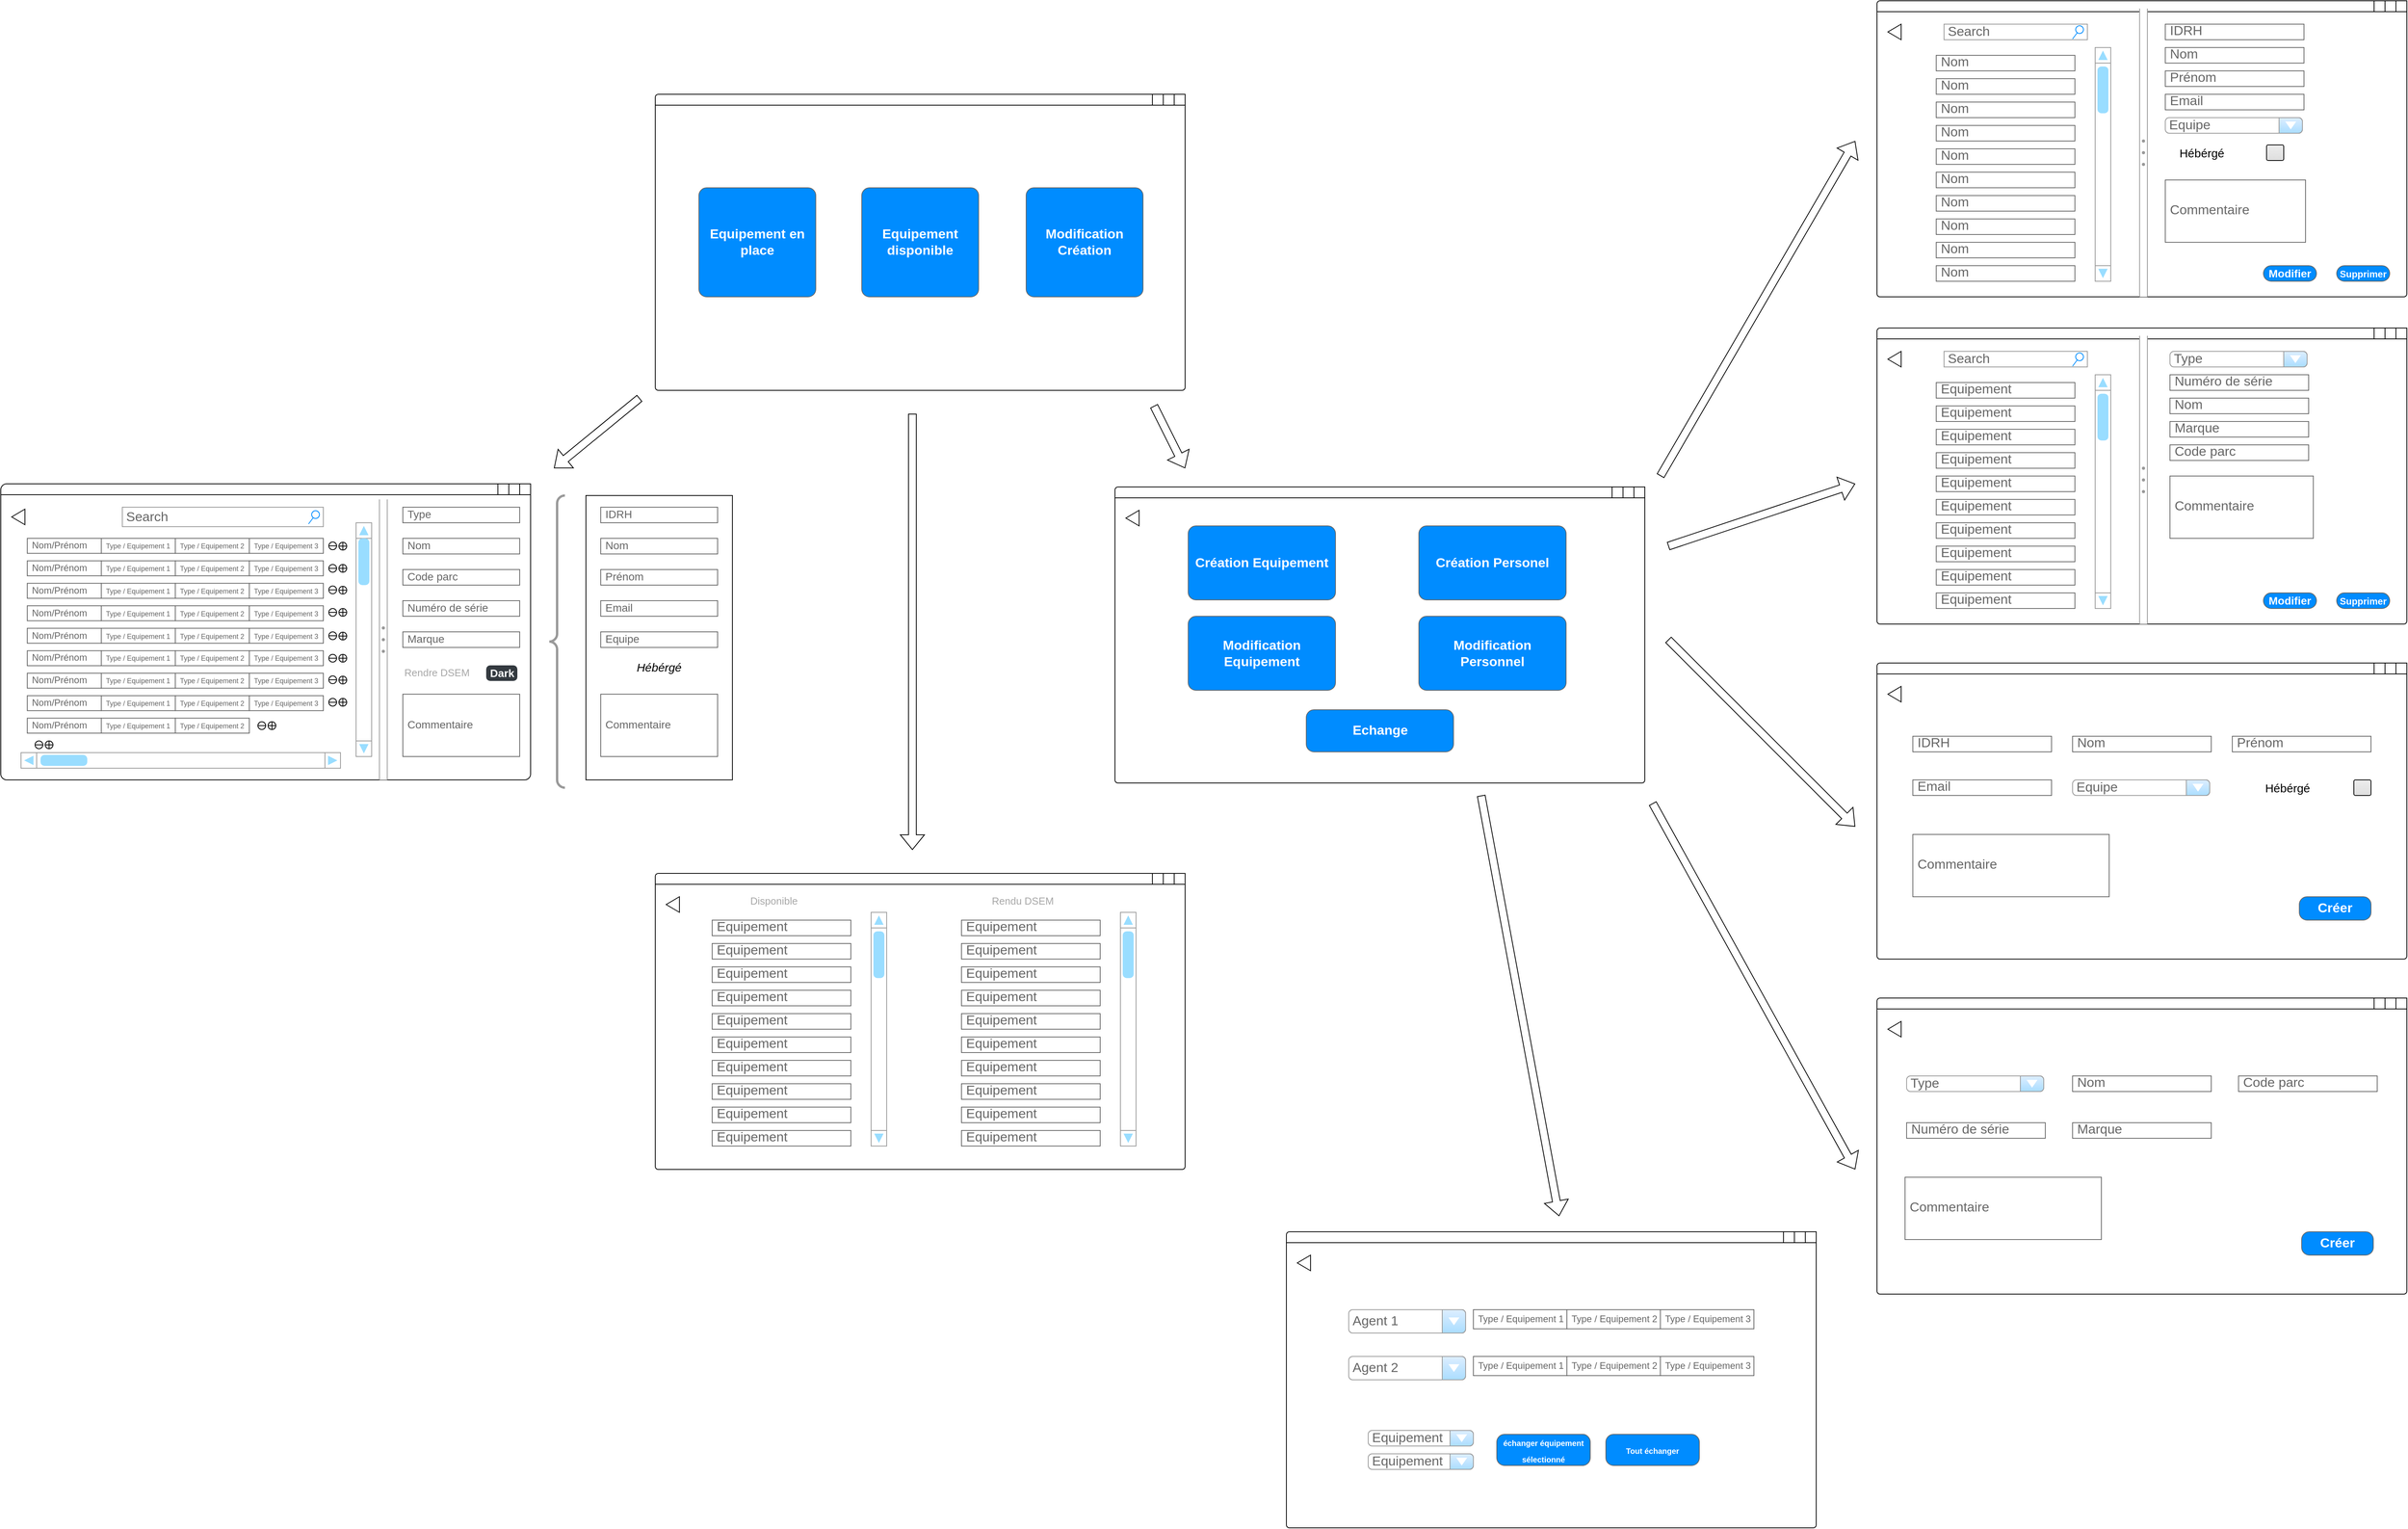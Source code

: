 <mxfile version="27.2.0">
  <diagram name="Page-1" id="8LKJEuyPxNBGUrqoEQUZ">
    <mxGraphModel dx="2912" dy="2269" grid="1" gridSize="10" guides="1" tooltips="1" connect="1" arrows="1" fold="1" page="1" pageScale="1" pageWidth="827" pageHeight="1169" math="0" shadow="0">
      <root>
        <mxCell id="0" />
        <mxCell id="1" parent="0" />
        <mxCell id="sck4vuj4WWujbihpHHY0-64" value="" style="group" vertex="1" connectable="0" parent="1">
          <mxGeometry x="2068" width="680" height="380" as="geometry" />
        </mxCell>
        <mxCell id="sck4vuj4WWujbihpHHY0-65" value="" style="rounded=1;whiteSpace=wrap;html=1;arcSize=1;" vertex="1" parent="sck4vuj4WWujbihpHHY0-64">
          <mxGeometry width="680" height="380" as="geometry" />
        </mxCell>
        <mxCell id="sck4vuj4WWujbihpHHY0-66" value="" style="group;rounded=1;arcSize=44;" vertex="1" connectable="0" parent="sck4vuj4WWujbihpHHY0-64">
          <mxGeometry width="680" height="14" as="geometry" />
        </mxCell>
        <mxCell id="sck4vuj4WWujbihpHHY0-67" value="" style="endArrow=none;html=1;rounded=0;entryX=0;entryY=1;entryDx=0;entryDy=0;exitX=0;exitY=1;exitDx=0;exitDy=0;" edge="1" parent="sck4vuj4WWujbihpHHY0-66" target="sck4vuj4WWujbihpHHY0-70">
          <mxGeometry width="50" height="50" relative="1" as="geometry">
            <mxPoint y="14" as="sourcePoint" />
            <mxPoint x="456" y="160" as="targetPoint" />
          </mxGeometry>
        </mxCell>
        <mxCell id="sck4vuj4WWujbihpHHY0-68" value="" style="whiteSpace=wrap;html=1;aspect=fixed;" vertex="1" parent="sck4vuj4WWujbihpHHY0-66">
          <mxGeometry x="666" width="14" height="14" as="geometry" />
        </mxCell>
        <mxCell id="sck4vuj4WWujbihpHHY0-69" value="" style="whiteSpace=wrap;html=1;aspect=fixed;" vertex="1" parent="sck4vuj4WWujbihpHHY0-66">
          <mxGeometry x="652" width="14" height="14" as="geometry" />
        </mxCell>
        <mxCell id="sck4vuj4WWujbihpHHY0-70" value="" style="whiteSpace=wrap;html=1;aspect=fixed;" vertex="1" parent="sck4vuj4WWujbihpHHY0-66">
          <mxGeometry x="638" width="14" height="14" as="geometry" />
        </mxCell>
        <mxCell id="sck4vuj4WWujbihpHHY0-71" value="" style="triangle;whiteSpace=wrap;html=1;rotation=-180;" vertex="1" parent="sck4vuj4WWujbihpHHY0-64">
          <mxGeometry x="14" y="30" width="17" height="20" as="geometry" />
        </mxCell>
        <mxCell id="sck4vuj4WWujbihpHHY0-81" value="" style="verticalLabelPosition=bottom;shadow=0;dashed=0;align=center;html=1;verticalAlign=top;strokeWidth=1;shape=mxgraph.mockup.forms.splitter;strokeColor=#999999;direction=north;" vertex="1" parent="sck4vuj4WWujbihpHHY0-64">
          <mxGeometry x="337" y="10" width="10" height="370" as="geometry" />
        </mxCell>
        <mxCell id="sck4vuj4WWujbihpHHY0-82" value="Search" style="strokeWidth=1;shadow=0;dashed=0;align=center;html=1;shape=mxgraph.mockup.forms.searchBox;strokeColor=#999999;mainText=;strokeColor2=#008cff;fontColor=#666666;fontSize=17;align=left;spacingLeft=3;whiteSpace=wrap;" vertex="1" parent="sck4vuj4WWujbihpHHY0-64">
          <mxGeometry x="86" y="30" width="184" height="20" as="geometry" />
        </mxCell>
        <mxCell id="sck4vuj4WWujbihpHHY0-83" value="" style="verticalLabelPosition=bottom;shadow=0;dashed=0;align=center;html=1;verticalAlign=top;strokeWidth=1;shape=mxgraph.mockup.navigation.scrollBar;strokeColor=#999999;barPos=97.833;fillColor2=#99ddff;strokeColor2=none;direction=north;" vertex="1" parent="sck4vuj4WWujbihpHHY0-64">
          <mxGeometry x="280" y="60" width="20" height="300" as="geometry" />
        </mxCell>
        <mxCell id="sck4vuj4WWujbihpHHY0-101" value="Equipement" style="strokeWidth=1;shadow=0;dashed=0;align=center;html=1;shape=mxgraph.mockup.text.textBox;fontColor=#666666;align=left;fontSize=17;spacingLeft=4;spacingTop=-3;whiteSpace=wrap;strokeColor=#666666;mainText=" vertex="1" parent="sck4vuj4WWujbihpHHY0-64">
          <mxGeometry x="76" y="70" width="178" height="20" as="geometry" />
        </mxCell>
        <mxCell id="sck4vuj4WWujbihpHHY0-102" value="Equipement" style="strokeWidth=1;shadow=0;dashed=0;align=center;html=1;shape=mxgraph.mockup.text.textBox;fontColor=#666666;align=left;fontSize=17;spacingLeft=4;spacingTop=-3;whiteSpace=wrap;strokeColor=#666666;mainText=" vertex="1" parent="sck4vuj4WWujbihpHHY0-64">
          <mxGeometry x="76" y="100" width="178" height="20" as="geometry" />
        </mxCell>
        <mxCell id="sck4vuj4WWujbihpHHY0-103" value="Equipement" style="strokeWidth=1;shadow=0;dashed=0;align=center;html=1;shape=mxgraph.mockup.text.textBox;fontColor=#666666;align=left;fontSize=17;spacingLeft=4;spacingTop=-3;whiteSpace=wrap;strokeColor=#666666;mainText=" vertex="1" parent="sck4vuj4WWujbihpHHY0-64">
          <mxGeometry x="76" y="130" width="178" height="20" as="geometry" />
        </mxCell>
        <mxCell id="sck4vuj4WWujbihpHHY0-104" value="Equipement" style="strokeWidth=1;shadow=0;dashed=0;align=center;html=1;shape=mxgraph.mockup.text.textBox;fontColor=#666666;align=left;fontSize=17;spacingLeft=4;spacingTop=-3;whiteSpace=wrap;strokeColor=#666666;mainText=" vertex="1" parent="sck4vuj4WWujbihpHHY0-64">
          <mxGeometry x="76" y="160" width="178" height="20" as="geometry" />
        </mxCell>
        <mxCell id="sck4vuj4WWujbihpHHY0-105" value="Equipement" style="strokeWidth=1;shadow=0;dashed=0;align=center;html=1;shape=mxgraph.mockup.text.textBox;fontColor=#666666;align=left;fontSize=17;spacingLeft=4;spacingTop=-3;whiteSpace=wrap;strokeColor=#666666;mainText=" vertex="1" parent="sck4vuj4WWujbihpHHY0-64">
          <mxGeometry x="76" y="190" width="178" height="20" as="geometry" />
        </mxCell>
        <mxCell id="sck4vuj4WWujbihpHHY0-106" value="Equipement" style="strokeWidth=1;shadow=0;dashed=0;align=center;html=1;shape=mxgraph.mockup.text.textBox;fontColor=#666666;align=left;fontSize=17;spacingLeft=4;spacingTop=-3;whiteSpace=wrap;strokeColor=#666666;mainText=" vertex="1" parent="sck4vuj4WWujbihpHHY0-64">
          <mxGeometry x="76" y="220" width="178" height="20" as="geometry" />
        </mxCell>
        <mxCell id="sck4vuj4WWujbihpHHY0-107" value="Equipement" style="strokeWidth=1;shadow=0;dashed=0;align=center;html=1;shape=mxgraph.mockup.text.textBox;fontColor=#666666;align=left;fontSize=17;spacingLeft=4;spacingTop=-3;whiteSpace=wrap;strokeColor=#666666;mainText=" vertex="1" parent="sck4vuj4WWujbihpHHY0-64">
          <mxGeometry x="76" y="250" width="178" height="20" as="geometry" />
        </mxCell>
        <mxCell id="sck4vuj4WWujbihpHHY0-108" value="Equipement" style="strokeWidth=1;shadow=0;dashed=0;align=center;html=1;shape=mxgraph.mockup.text.textBox;fontColor=#666666;align=left;fontSize=17;spacingLeft=4;spacingTop=-3;whiteSpace=wrap;strokeColor=#666666;mainText=" vertex="1" parent="sck4vuj4WWujbihpHHY0-64">
          <mxGeometry x="76" y="280" width="178" height="20" as="geometry" />
        </mxCell>
        <mxCell id="sck4vuj4WWujbihpHHY0-109" value="Equipement" style="strokeWidth=1;shadow=0;dashed=0;align=center;html=1;shape=mxgraph.mockup.text.textBox;fontColor=#666666;align=left;fontSize=17;spacingLeft=4;spacingTop=-3;whiteSpace=wrap;strokeColor=#666666;mainText=" vertex="1" parent="sck4vuj4WWujbihpHHY0-64">
          <mxGeometry x="76" y="310" width="178" height="20" as="geometry" />
        </mxCell>
        <mxCell id="sck4vuj4WWujbihpHHY0-110" value="Equipement" style="strokeWidth=1;shadow=0;dashed=0;align=center;html=1;shape=mxgraph.mockup.text.textBox;fontColor=#666666;align=left;fontSize=17;spacingLeft=4;spacingTop=-3;whiteSpace=wrap;strokeColor=#666666;mainText=" vertex="1" parent="sck4vuj4WWujbihpHHY0-64">
          <mxGeometry x="76" y="340" width="178" height="20" as="geometry" />
        </mxCell>
        <mxCell id="sck4vuj4WWujbihpHHY0-111" value="Type" style="strokeWidth=1;shadow=0;dashed=0;align=center;html=1;shape=mxgraph.mockup.forms.comboBox;strokeColor=#999999;fillColor=#ddeeff;align=left;fillColor2=#aaddff;mainText=;fontColor=#666666;fontSize=17;spacingLeft=3;" vertex="1" parent="sck4vuj4WWujbihpHHY0-64">
          <mxGeometry x="376" y="30" width="176" height="20" as="geometry" />
        </mxCell>
        <mxCell id="sck4vuj4WWujbihpHHY0-114" value="Numéro de série" style="strokeWidth=1;shadow=0;dashed=0;align=center;html=1;shape=mxgraph.mockup.text.textBox;fontColor=#666666;align=left;fontSize=17;spacingLeft=4;spacingTop=-3;whiteSpace=wrap;strokeColor=#666666;mainText=" vertex="1" parent="sck4vuj4WWujbihpHHY0-64">
          <mxGeometry x="376" y="60" width="178" height="20" as="geometry" />
        </mxCell>
        <mxCell id="sck4vuj4WWujbihpHHY0-112" value="Nom" style="strokeWidth=1;shadow=0;dashed=0;align=center;html=1;shape=mxgraph.mockup.text.textBox;fontColor=#666666;align=left;fontSize=17;spacingLeft=4;spacingTop=-3;whiteSpace=wrap;strokeColor=#666666;mainText=" vertex="1" parent="sck4vuj4WWujbihpHHY0-64">
          <mxGeometry x="376" y="90" width="178" height="20" as="geometry" />
        </mxCell>
        <mxCell id="sck4vuj4WWujbihpHHY0-115" value="Marque" style="strokeWidth=1;shadow=0;dashed=0;align=center;html=1;shape=mxgraph.mockup.text.textBox;fontColor=#666666;align=left;fontSize=17;spacingLeft=4;spacingTop=-3;whiteSpace=wrap;strokeColor=#666666;mainText=" vertex="1" parent="sck4vuj4WWujbihpHHY0-64">
          <mxGeometry x="376" y="120" width="178" height="20" as="geometry" />
        </mxCell>
        <mxCell id="sck4vuj4WWujbihpHHY0-113" value="Code parc" style="strokeWidth=1;shadow=0;dashed=0;align=center;html=1;shape=mxgraph.mockup.text.textBox;fontColor=#666666;align=left;fontSize=17;spacingLeft=4;spacingTop=-3;whiteSpace=wrap;strokeColor=#666666;mainText=" vertex="1" parent="sck4vuj4WWujbihpHHY0-64">
          <mxGeometry x="376" y="150" width="178" height="20" as="geometry" />
        </mxCell>
        <mxCell id="sck4vuj4WWujbihpHHY0-116" value="Commentaire" style="strokeWidth=1;shadow=0;dashed=0;align=center;html=1;shape=mxgraph.mockup.text.textBox;fontColor=#666666;align=left;fontSize=17;spacingLeft=4;spacingTop=-3;whiteSpace=wrap;strokeColor=#666666;mainText=" vertex="1" parent="sck4vuj4WWujbihpHHY0-64">
          <mxGeometry x="376" y="190" width="184" height="80" as="geometry" />
        </mxCell>
        <mxCell id="sck4vuj4WWujbihpHHY0-134" value="&lt;font style=&quot;font-size: 14px;&quot;&gt;Modifier&lt;/font&gt;" style="strokeWidth=1;shadow=0;dashed=0;align=center;html=1;shape=mxgraph.mockup.buttons.button;strokeColor=#666666;fontColor=#ffffff;mainText=;buttonStyle=round;fontSize=17;fontStyle=1;fillColor=#008cff;whiteSpace=wrap;" vertex="1" parent="sck4vuj4WWujbihpHHY0-64">
          <mxGeometry x="496" y="340" width="68" height="20" as="geometry" />
        </mxCell>
        <mxCell id="sck4vuj4WWujbihpHHY0-135" value="&lt;font style=&quot;font-size: 12px;&quot;&gt;Supprimer&lt;/font&gt;" style="strokeWidth=1;shadow=0;dashed=0;align=center;html=1;shape=mxgraph.mockup.buttons.button;strokeColor=#666666;fontColor=#ffffff;mainText=;buttonStyle=round;fontSize=17;fontStyle=1;fillColor=#008cff;whiteSpace=wrap;" vertex="1" parent="sck4vuj4WWujbihpHHY0-64">
          <mxGeometry x="590" y="340" width="68" height="20" as="geometry" />
        </mxCell>
        <mxCell id="sck4vuj4WWujbihpHHY0-145" value="" style="group" vertex="1" connectable="0" parent="1">
          <mxGeometry x="2068" y="-420" width="680" height="380" as="geometry" />
        </mxCell>
        <mxCell id="sck4vuj4WWujbihpHHY0-146" value="" style="rounded=1;whiteSpace=wrap;html=1;arcSize=1;" vertex="1" parent="sck4vuj4WWujbihpHHY0-145">
          <mxGeometry width="680" height="380" as="geometry" />
        </mxCell>
        <mxCell id="sck4vuj4WWujbihpHHY0-147" value="" style="group;rounded=1;arcSize=44;" vertex="1" connectable="0" parent="sck4vuj4WWujbihpHHY0-145">
          <mxGeometry width="680" height="14" as="geometry" />
        </mxCell>
        <mxCell id="sck4vuj4WWujbihpHHY0-148" value="" style="endArrow=none;html=1;rounded=0;entryX=0;entryY=1;entryDx=0;entryDy=0;exitX=0;exitY=1;exitDx=0;exitDy=0;" edge="1" parent="sck4vuj4WWujbihpHHY0-147" target="sck4vuj4WWujbihpHHY0-151">
          <mxGeometry width="50" height="50" relative="1" as="geometry">
            <mxPoint y="14" as="sourcePoint" />
            <mxPoint x="456" y="160" as="targetPoint" />
          </mxGeometry>
        </mxCell>
        <mxCell id="sck4vuj4WWujbihpHHY0-149" value="" style="whiteSpace=wrap;html=1;aspect=fixed;" vertex="1" parent="sck4vuj4WWujbihpHHY0-147">
          <mxGeometry x="666" width="14" height="14" as="geometry" />
        </mxCell>
        <mxCell id="sck4vuj4WWujbihpHHY0-150" value="" style="whiteSpace=wrap;html=1;aspect=fixed;" vertex="1" parent="sck4vuj4WWujbihpHHY0-147">
          <mxGeometry x="652" width="14" height="14" as="geometry" />
        </mxCell>
        <mxCell id="sck4vuj4WWujbihpHHY0-151" value="" style="whiteSpace=wrap;html=1;aspect=fixed;" vertex="1" parent="sck4vuj4WWujbihpHHY0-147">
          <mxGeometry x="638" width="14" height="14" as="geometry" />
        </mxCell>
        <mxCell id="sck4vuj4WWujbihpHHY0-152" value="" style="triangle;whiteSpace=wrap;html=1;rotation=-180;" vertex="1" parent="sck4vuj4WWujbihpHHY0-145">
          <mxGeometry x="14" y="30" width="17" height="20" as="geometry" />
        </mxCell>
        <mxCell id="sck4vuj4WWujbihpHHY0-153" value="" style="verticalLabelPosition=bottom;shadow=0;dashed=0;align=center;html=1;verticalAlign=top;strokeWidth=1;shape=mxgraph.mockup.forms.splitter;strokeColor=#999999;direction=north;" vertex="1" parent="sck4vuj4WWujbihpHHY0-145">
          <mxGeometry x="337" y="10" width="10" height="370" as="geometry" />
        </mxCell>
        <mxCell id="sck4vuj4WWujbihpHHY0-154" value="Search" style="strokeWidth=1;shadow=0;dashed=0;align=center;html=1;shape=mxgraph.mockup.forms.searchBox;strokeColor=#999999;mainText=;strokeColor2=#008cff;fontColor=#666666;fontSize=17;align=left;spacingLeft=3;whiteSpace=wrap;" vertex="1" parent="sck4vuj4WWujbihpHHY0-145">
          <mxGeometry x="86" y="30" width="184" height="20" as="geometry" />
        </mxCell>
        <mxCell id="sck4vuj4WWujbihpHHY0-155" value="" style="verticalLabelPosition=bottom;shadow=0;dashed=0;align=center;html=1;verticalAlign=top;strokeWidth=1;shape=mxgraph.mockup.navigation.scrollBar;strokeColor=#999999;barPos=97.833;fillColor2=#99ddff;strokeColor2=none;direction=north;" vertex="1" parent="sck4vuj4WWujbihpHHY0-145">
          <mxGeometry x="280" y="60" width="20" height="300" as="geometry" />
        </mxCell>
        <mxCell id="sck4vuj4WWujbihpHHY0-156" value="Nom" style="strokeWidth=1;shadow=0;dashed=0;align=center;html=1;shape=mxgraph.mockup.text.textBox;fontColor=#666666;align=left;fontSize=17;spacingLeft=4;spacingTop=-3;whiteSpace=wrap;strokeColor=#666666;mainText=" vertex="1" parent="sck4vuj4WWujbihpHHY0-145">
          <mxGeometry x="76" y="70" width="178" height="20" as="geometry" />
        </mxCell>
        <mxCell id="sck4vuj4WWujbihpHHY0-157" value="Nom" style="strokeWidth=1;shadow=0;dashed=0;align=center;html=1;shape=mxgraph.mockup.text.textBox;fontColor=#666666;align=left;fontSize=17;spacingLeft=4;spacingTop=-3;whiteSpace=wrap;strokeColor=#666666;mainText=" vertex="1" parent="sck4vuj4WWujbihpHHY0-145">
          <mxGeometry x="76" y="100" width="178" height="20" as="geometry" />
        </mxCell>
        <mxCell id="sck4vuj4WWujbihpHHY0-158" value="Nom" style="strokeWidth=1;shadow=0;dashed=0;align=center;html=1;shape=mxgraph.mockup.text.textBox;fontColor=#666666;align=left;fontSize=17;spacingLeft=4;spacingTop=-3;whiteSpace=wrap;strokeColor=#666666;mainText=" vertex="1" parent="sck4vuj4WWujbihpHHY0-145">
          <mxGeometry x="76" y="130" width="178" height="20" as="geometry" />
        </mxCell>
        <mxCell id="sck4vuj4WWujbihpHHY0-159" value="Nom" style="strokeWidth=1;shadow=0;dashed=0;align=center;html=1;shape=mxgraph.mockup.text.textBox;fontColor=#666666;align=left;fontSize=17;spacingLeft=4;spacingTop=-3;whiteSpace=wrap;strokeColor=#666666;mainText=" vertex="1" parent="sck4vuj4WWujbihpHHY0-145">
          <mxGeometry x="76" y="160" width="178" height="20" as="geometry" />
        </mxCell>
        <mxCell id="sck4vuj4WWujbihpHHY0-160" value="Nom" style="strokeWidth=1;shadow=0;dashed=0;align=center;html=1;shape=mxgraph.mockup.text.textBox;fontColor=#666666;align=left;fontSize=17;spacingLeft=4;spacingTop=-3;whiteSpace=wrap;strokeColor=#666666;mainText=" vertex="1" parent="sck4vuj4WWujbihpHHY0-145">
          <mxGeometry x="76" y="190" width="178" height="20" as="geometry" />
        </mxCell>
        <mxCell id="sck4vuj4WWujbihpHHY0-161" value="Nom" style="strokeWidth=1;shadow=0;dashed=0;align=center;html=1;shape=mxgraph.mockup.text.textBox;fontColor=#666666;align=left;fontSize=17;spacingLeft=4;spacingTop=-3;whiteSpace=wrap;strokeColor=#666666;mainText=" vertex="1" parent="sck4vuj4WWujbihpHHY0-145">
          <mxGeometry x="76" y="220" width="178" height="20" as="geometry" />
        </mxCell>
        <mxCell id="sck4vuj4WWujbihpHHY0-162" value="Nom" style="strokeWidth=1;shadow=0;dashed=0;align=center;html=1;shape=mxgraph.mockup.text.textBox;fontColor=#666666;align=left;fontSize=17;spacingLeft=4;spacingTop=-3;whiteSpace=wrap;strokeColor=#666666;mainText=" vertex="1" parent="sck4vuj4WWujbihpHHY0-145">
          <mxGeometry x="76" y="250" width="178" height="20" as="geometry" />
        </mxCell>
        <mxCell id="sck4vuj4WWujbihpHHY0-163" value="Nom" style="strokeWidth=1;shadow=0;dashed=0;align=center;html=1;shape=mxgraph.mockup.text.textBox;fontColor=#666666;align=left;fontSize=17;spacingLeft=4;spacingTop=-3;whiteSpace=wrap;strokeColor=#666666;mainText=" vertex="1" parent="sck4vuj4WWujbihpHHY0-145">
          <mxGeometry x="76" y="280" width="178" height="20" as="geometry" />
        </mxCell>
        <mxCell id="sck4vuj4WWujbihpHHY0-164" value="Nom" style="strokeWidth=1;shadow=0;dashed=0;align=center;html=1;shape=mxgraph.mockup.text.textBox;fontColor=#666666;align=left;fontSize=17;spacingLeft=4;spacingTop=-3;whiteSpace=wrap;strokeColor=#666666;mainText=" vertex="1" parent="sck4vuj4WWujbihpHHY0-145">
          <mxGeometry x="76" y="310" width="178" height="20" as="geometry" />
        </mxCell>
        <mxCell id="sck4vuj4WWujbihpHHY0-165" value="Nom" style="strokeWidth=1;shadow=0;dashed=0;align=center;html=1;shape=mxgraph.mockup.text.textBox;fontColor=#666666;align=left;fontSize=17;spacingLeft=4;spacingTop=-3;whiteSpace=wrap;strokeColor=#666666;mainText=" vertex="1" parent="sck4vuj4WWujbihpHHY0-145">
          <mxGeometry x="76" y="340" width="178" height="20" as="geometry" />
        </mxCell>
        <mxCell id="sck4vuj4WWujbihpHHY0-172" value="&lt;font style=&quot;font-size: 14px;&quot;&gt;Modifier&lt;/font&gt;" style="strokeWidth=1;shadow=0;dashed=0;align=center;html=1;shape=mxgraph.mockup.buttons.button;strokeColor=#666666;fontColor=#ffffff;mainText=;buttonStyle=round;fontSize=17;fontStyle=1;fillColor=#008cff;whiteSpace=wrap;" vertex="1" parent="sck4vuj4WWujbihpHHY0-145">
          <mxGeometry x="496" y="340" width="68" height="20" as="geometry" />
        </mxCell>
        <mxCell id="sck4vuj4WWujbihpHHY0-173" value="&lt;font style=&quot;font-size: 12px;&quot;&gt;Supprimer&lt;/font&gt;" style="strokeWidth=1;shadow=0;dashed=0;align=center;html=1;shape=mxgraph.mockup.buttons.button;strokeColor=#666666;fontColor=#ffffff;mainText=;buttonStyle=round;fontSize=17;fontStyle=1;fillColor=#008cff;whiteSpace=wrap;" vertex="1" parent="sck4vuj4WWujbihpHHY0-145">
          <mxGeometry x="590" y="340" width="68" height="20" as="geometry" />
        </mxCell>
        <mxCell id="sck4vuj4WWujbihpHHY0-175" value="IDRH" style="strokeWidth=1;shadow=0;dashed=0;align=center;html=1;shape=mxgraph.mockup.text.textBox;fontColor=#666666;align=left;fontSize=17;spacingLeft=4;spacingTop=-3;whiteSpace=wrap;strokeColor=#666666;mainText=" vertex="1" parent="sck4vuj4WWujbihpHHY0-145">
          <mxGeometry x="370" y="30" width="178" height="20" as="geometry" />
        </mxCell>
        <mxCell id="sck4vuj4WWujbihpHHY0-174" value="Nom" style="strokeWidth=1;shadow=0;dashed=0;align=center;html=1;shape=mxgraph.mockup.text.textBox;fontColor=#666666;align=left;fontSize=17;spacingLeft=4;spacingTop=-3;whiteSpace=wrap;strokeColor=#666666;mainText=" vertex="1" parent="sck4vuj4WWujbihpHHY0-145">
          <mxGeometry x="370" y="60" width="178" height="20" as="geometry" />
        </mxCell>
        <mxCell id="sck4vuj4WWujbihpHHY0-176" value="Prénom" style="strokeWidth=1;shadow=0;dashed=0;align=center;html=1;shape=mxgraph.mockup.text.textBox;fontColor=#666666;align=left;fontSize=17;spacingLeft=4;spacingTop=-3;whiteSpace=wrap;strokeColor=#666666;mainText=" vertex="1" parent="sck4vuj4WWujbihpHHY0-145">
          <mxGeometry x="370" y="90" width="178" height="20" as="geometry" />
        </mxCell>
        <mxCell id="sck4vuj4WWujbihpHHY0-177" value="Email" style="strokeWidth=1;shadow=0;dashed=0;align=center;html=1;shape=mxgraph.mockup.text.textBox;fontColor=#666666;align=left;fontSize=17;spacingLeft=4;spacingTop=-3;whiteSpace=wrap;strokeColor=#666666;mainText=" vertex="1" parent="sck4vuj4WWujbihpHHY0-145">
          <mxGeometry x="370" y="120" width="178" height="20" as="geometry" />
        </mxCell>
        <mxCell id="sck4vuj4WWujbihpHHY0-178" value="Equipe" style="strokeWidth=1;shadow=0;dashed=0;align=center;html=1;shape=mxgraph.mockup.forms.comboBox;strokeColor=#999999;fillColor=#ddeeff;align=left;fillColor2=#aaddff;mainText=;fontColor=#666666;fontSize=17;spacingLeft=3;" vertex="1" parent="sck4vuj4WWujbihpHHY0-145">
          <mxGeometry x="370" y="150" width="176" height="20" as="geometry" />
        </mxCell>
        <mxCell id="sck4vuj4WWujbihpHHY0-179" value="&lt;font style=&quot;font-size: 15px;&quot;&gt;Hébérgé&lt;/font&gt;" style="text;html=1;align=center;verticalAlign=middle;whiteSpace=wrap;rounded=0;" vertex="1" parent="sck4vuj4WWujbihpHHY0-145">
          <mxGeometry x="370" y="180" width="94" height="30" as="geometry" />
        </mxCell>
        <mxCell id="sck4vuj4WWujbihpHHY0-181" value="" style="html=1;shadow=0;dashed=0;shape=mxgraph.bootstrap.checkbox2;labelPosition=right;verticalLabelPosition=middle;align=left;verticalAlign=middle;gradientColor=#DEDEDE;fillColor=#EDEDED;checked=0;spacing=5;checkedFill=#0085FC;checkedStroke=#ffffff;sketch=0;" vertex="1" parent="sck4vuj4WWujbihpHHY0-145">
          <mxGeometry x="500" y="185" width="22" height="20" as="geometry" />
        </mxCell>
        <mxCell id="sck4vuj4WWujbihpHHY0-180" value="Commentaire" style="strokeWidth=1;shadow=0;dashed=0;align=center;html=1;shape=mxgraph.mockup.text.textBox;fontColor=#666666;align=left;fontSize=17;spacingLeft=4;spacingTop=-3;whiteSpace=wrap;strokeColor=#666666;mainText=" vertex="1" parent="sck4vuj4WWujbihpHHY0-145">
          <mxGeometry x="370" y="230" width="180" height="80" as="geometry" />
        </mxCell>
        <mxCell id="sck4vuj4WWujbihpHHY0-256" value="" style="rounded=0;whiteSpace=wrap;html=1;" vertex="1" parent="1">
          <mxGeometry x="411" y="215" width="188" height="365" as="geometry" />
        </mxCell>
        <mxCell id="sck4vuj4WWujbihpHHY0-258" value="" style="group" vertex="1" connectable="0" parent="1">
          <mxGeometry x="500" y="-300" width="680" height="380" as="geometry" />
        </mxCell>
        <mxCell id="R-T66y3Ku4dc0HnjRfM0-55" value="" style="rounded=1;whiteSpace=wrap;html=1;arcSize=1;" parent="sck4vuj4WWujbihpHHY0-258" vertex="1">
          <mxGeometry width="680" height="380" as="geometry" />
        </mxCell>
        <mxCell id="R-T66y3Ku4dc0HnjRfM0-56" value="Equipement en place" style="strokeWidth=1;shadow=0;dashed=0;align=center;html=1;shape=mxgraph.mockup.buttons.button;strokeColor=#666666;fontColor=#ffffff;mainText=;buttonStyle=round;fontSize=17;fontStyle=1;fillColor=#008cff;whiteSpace=wrap;" parent="sck4vuj4WWujbihpHHY0-258" vertex="1">
          <mxGeometry x="56" y="120" width="150" height="140" as="geometry" />
        </mxCell>
        <mxCell id="R-T66y3Ku4dc0HnjRfM0-57" value="Equipement disponible" style="strokeWidth=1;shadow=0;dashed=0;align=center;html=1;shape=mxgraph.mockup.buttons.button;strokeColor=#666666;fontColor=#ffffff;mainText=;buttonStyle=round;fontSize=17;fontStyle=1;fillColor=#008cff;whiteSpace=wrap;" parent="sck4vuj4WWujbihpHHY0-258" vertex="1">
          <mxGeometry x="265" y="120" width="150" height="140" as="geometry" />
        </mxCell>
        <mxCell id="R-T66y3Ku4dc0HnjRfM0-58" value="Modification&lt;div&gt;Création&lt;/div&gt;" style="strokeWidth=1;shadow=0;dashed=0;align=center;html=1;shape=mxgraph.mockup.buttons.button;strokeColor=#666666;fontColor=#ffffff;mainText=;buttonStyle=round;fontSize=17;fontStyle=1;fillColor=#008cff;whiteSpace=wrap;" parent="sck4vuj4WWujbihpHHY0-258" vertex="1">
          <mxGeometry x="476" y="120" width="150" height="140" as="geometry" />
        </mxCell>
        <mxCell id="R-T66y3Ku4dc0HnjRfM0-69" value="" style="group;rounded=1;arcSize=44;" parent="sck4vuj4WWujbihpHHY0-258" vertex="1" connectable="0">
          <mxGeometry width="680" height="14" as="geometry" />
        </mxCell>
        <mxCell id="R-T66y3Ku4dc0HnjRfM0-65" value="" style="endArrow=none;html=1;rounded=0;entryX=0;entryY=1;entryDx=0;entryDy=0;exitX=0;exitY=1;exitDx=0;exitDy=0;" parent="R-T66y3Ku4dc0HnjRfM0-69" target="R-T66y3Ku4dc0HnjRfM0-68" edge="1">
          <mxGeometry width="50" height="50" relative="1" as="geometry">
            <mxPoint y="14" as="sourcePoint" />
            <mxPoint x="456" y="160" as="targetPoint" />
          </mxGeometry>
        </mxCell>
        <mxCell id="R-T66y3Ku4dc0HnjRfM0-66" value="" style="whiteSpace=wrap;html=1;aspect=fixed;" parent="R-T66y3Ku4dc0HnjRfM0-69" vertex="1">
          <mxGeometry x="666" width="14" height="14" as="geometry" />
        </mxCell>
        <mxCell id="R-T66y3Ku4dc0HnjRfM0-67" value="" style="whiteSpace=wrap;html=1;aspect=fixed;" parent="R-T66y3Ku4dc0HnjRfM0-69" vertex="1">
          <mxGeometry x="652" width="14" height="14" as="geometry" />
        </mxCell>
        <mxCell id="R-T66y3Ku4dc0HnjRfM0-68" value="" style="whiteSpace=wrap;html=1;aspect=fixed;" parent="R-T66y3Ku4dc0HnjRfM0-69" vertex="1">
          <mxGeometry x="638" width="14" height="14" as="geometry" />
        </mxCell>
        <mxCell id="sck4vuj4WWujbihpHHY0-259" value="" style="group" vertex="1" connectable="0" parent="1">
          <mxGeometry x="-340" y="200" width="680" height="380" as="geometry" />
        </mxCell>
        <mxCell id="R-T66y3Ku4dc0HnjRfM0-2" value="" style="rounded=1;whiteSpace=wrap;html=1;arcSize=2;" parent="sck4vuj4WWujbihpHHY0-259" vertex="1">
          <mxGeometry width="680" height="380" as="geometry" />
        </mxCell>
        <mxCell id="R-T66y3Ku4dc0HnjRfM0-44" value="" style="verticalLabelPosition=bottom;shadow=0;dashed=0;align=center;html=1;verticalAlign=top;strokeWidth=1;shape=mxgraph.mockup.navigation.scrollBar;strokeColor=#999999;barPos=100;fillColor2=#99ddff;strokeColor2=none;direction=north;" parent="sck4vuj4WWujbihpHHY0-259" vertex="1">
          <mxGeometry x="456" y="50" width="20" height="300" as="geometry" />
        </mxCell>
        <mxCell id="R-T66y3Ku4dc0HnjRfM0-45" value="" style="verticalLabelPosition=bottom;shadow=0;dashed=0;align=center;html=1;verticalAlign=top;strokeWidth=1;shape=mxgraph.mockup.navigation.scrollBar;strokeColor=#999999;barPos=1.613;fillColor2=#99ddff;strokeColor2=none;direction=north;rotation=90;" parent="sck4vuj4WWujbihpHHY0-259" vertex="1">
          <mxGeometry x="221" y="150" width="20" height="410" as="geometry" />
        </mxCell>
        <mxCell id="R-T66y3Ku4dc0HnjRfM0-46" value="" style="verticalLabelPosition=bottom;shadow=0;dashed=0;align=center;html=1;verticalAlign=top;strokeWidth=1;shape=mxgraph.mockup.forms.splitter;strokeColor=#999999;direction=north;" parent="sck4vuj4WWujbihpHHY0-259" vertex="1">
          <mxGeometry x="486" y="20" width="10" height="360" as="geometry" />
        </mxCell>
        <mxCell id="R-T66y3Ku4dc0HnjRfM0-47" value="Search" style="strokeWidth=1;shadow=0;dashed=0;align=center;html=1;shape=mxgraph.mockup.forms.searchBox;strokeColor=#999999;mainText=;strokeColor2=#008cff;fontColor=#666666;fontSize=17;align=left;spacingLeft=3;whiteSpace=wrap;" parent="sck4vuj4WWujbihpHHY0-259" vertex="1">
          <mxGeometry x="156" y="30" width="258" height="25" as="geometry" />
        </mxCell>
        <mxCell id="R-T66y3Ku4dc0HnjRfM0-48" value="&lt;font&gt;Type&lt;/font&gt;" style="strokeWidth=1;shadow=0;dashed=0;align=center;html=1;shape=mxgraph.mockup.text.textBox;fontColor=#666666;align=left;fontSize=14;spacingLeft=4;spacingTop=-3;whiteSpace=wrap;strokeColor=#666666;mainText=;" parent="sck4vuj4WWujbihpHHY0-259" vertex="1">
          <mxGeometry x="516" y="30" width="150" height="20" as="geometry" />
        </mxCell>
        <mxCell id="R-T66y3Ku4dc0HnjRfM0-49" value="Nom" style="strokeWidth=1;shadow=0;dashed=0;align=center;html=1;shape=mxgraph.mockup.text.textBox;fontColor=#666666;align=left;fontSize=14;spacingLeft=4;spacingTop=-3;whiteSpace=wrap;strokeColor=#666666;mainText=" parent="sck4vuj4WWujbihpHHY0-259" vertex="1">
          <mxGeometry x="516" y="70" width="150" height="20" as="geometry" />
        </mxCell>
        <mxCell id="R-T66y3Ku4dc0HnjRfM0-50" value="Code parc" style="strokeWidth=1;shadow=0;dashed=0;align=center;html=1;shape=mxgraph.mockup.text.textBox;fontColor=#666666;align=left;fontSize=14;spacingLeft=4;spacingTop=-3;whiteSpace=wrap;strokeColor=#666666;mainText=" parent="sck4vuj4WWujbihpHHY0-259" vertex="1">
          <mxGeometry x="516" y="110" width="150" height="20" as="geometry" />
        </mxCell>
        <mxCell id="R-T66y3Ku4dc0HnjRfM0-51" value="Numéro de série" style="strokeWidth=1;shadow=0;dashed=0;align=center;html=1;shape=mxgraph.mockup.text.textBox;fontColor=#666666;align=left;fontSize=14;spacingLeft=4;spacingTop=-3;whiteSpace=wrap;strokeColor=#666666;mainText=" parent="sck4vuj4WWujbihpHHY0-259" vertex="1">
          <mxGeometry x="516" y="150" width="150" height="20" as="geometry" />
        </mxCell>
        <mxCell id="R-T66y3Ku4dc0HnjRfM0-52" value="Marque" style="strokeWidth=1;shadow=0;dashed=0;align=center;html=1;shape=mxgraph.mockup.text.textBox;fontColor=#666666;align=left;fontSize=14;spacingLeft=4;spacingTop=-3;whiteSpace=wrap;strokeColor=#666666;mainText=" parent="sck4vuj4WWujbihpHHY0-259" vertex="1">
          <mxGeometry x="516" y="190" width="150" height="20" as="geometry" />
        </mxCell>
        <mxCell id="R-T66y3Ku4dc0HnjRfM0-54" value="Commentaire" style="strokeWidth=1;shadow=0;dashed=0;align=center;html=1;shape=mxgraph.mockup.text.textBox;fontColor=#666666;align=left;fontSize=14;spacingLeft=4;spacingTop=-3;whiteSpace=wrap;strokeColor=#666666;mainText=" parent="sck4vuj4WWujbihpHHY0-259" vertex="1">
          <mxGeometry x="516" y="270" width="150" height="80" as="geometry" />
        </mxCell>
        <mxCell id="R-T66y3Ku4dc0HnjRfM0-59" value="" style="endArrow=none;html=1;rounded=0;entryX=0;entryY=1;entryDx=0;entryDy=0;exitX=0;exitY=1;exitDx=0;exitDy=0;" parent="sck4vuj4WWujbihpHHY0-259" target="R-T66y3Ku4dc0HnjRfM0-63" edge="1">
          <mxGeometry width="50" height="50" relative="1" as="geometry">
            <mxPoint y="14" as="sourcePoint" />
            <mxPoint x="456" y="160" as="targetPoint" />
          </mxGeometry>
        </mxCell>
        <mxCell id="R-T66y3Ku4dc0HnjRfM0-61" value="" style="whiteSpace=wrap;html=1;aspect=fixed;" parent="sck4vuj4WWujbihpHHY0-259" vertex="1">
          <mxGeometry x="666" width="14" height="14" as="geometry" />
        </mxCell>
        <mxCell id="R-T66y3Ku4dc0HnjRfM0-62" value="" style="whiteSpace=wrap;html=1;aspect=fixed;" parent="sck4vuj4WWujbihpHHY0-259" vertex="1">
          <mxGeometry x="652" width="14" height="14" as="geometry" />
        </mxCell>
        <mxCell id="R-T66y3Ku4dc0HnjRfM0-63" value="" style="whiteSpace=wrap;html=1;aspect=fixed;" parent="sck4vuj4WWujbihpHHY0-259" vertex="1">
          <mxGeometry x="638" width="14" height="14" as="geometry" />
        </mxCell>
        <mxCell id="sck4vuj4WWujbihpHHY0-18" value="" style="triangle;whiteSpace=wrap;html=1;rotation=-180;" vertex="1" parent="sck4vuj4WWujbihpHHY0-259">
          <mxGeometry x="14" y="32.5" width="17" height="20" as="geometry" />
        </mxCell>
        <mxCell id="sck4vuj4WWujbihpHHY0-235" value="" style="shape=orEllipse;perimeter=ellipsePerimeter;whiteSpace=wrap;html=1;backgroundOutline=1;" vertex="1" parent="sck4vuj4WWujbihpHHY0-259">
          <mxGeometry x="434" y="75" width="10" height="10" as="geometry" />
        </mxCell>
        <mxCell id="sck4vuj4WWujbihpHHY0-236" value="" style="group" vertex="1" connectable="0" parent="sck4vuj4WWujbihpHHY0-259">
          <mxGeometry x="34" y="70" width="397" height="250" as="geometry" />
        </mxCell>
        <mxCell id="R-T66y3Ku4dc0HnjRfM0-3" value="&lt;font style=&quot;font-size: 12px;&quot;&gt;Nom/Prénom&lt;/font&gt;" style="strokeWidth=1;shadow=0;dashed=0;align=center;html=1;shape=mxgraph.mockup.text.textBox;fontColor=#666666;align=left;fontSize=17;spacingLeft=4;spacingTop=-3;whiteSpace=wrap;strokeColor=#666666;mainText=" parent="sck4vuj4WWujbihpHHY0-236" vertex="1">
          <mxGeometry width="95" height="19.231" as="geometry" />
        </mxCell>
        <mxCell id="R-T66y3Ku4dc0HnjRfM0-4" value="&lt;font style=&quot;font-size: 9px;&quot;&gt;Type / Equipement 1&lt;/font&gt;" style="strokeWidth=1;shadow=0;dashed=0;align=center;html=1;shape=mxgraph.mockup.text.textBox;fontColor=#666666;align=left;fontSize=17;spacingLeft=4;spacingTop=-3;whiteSpace=wrap;strokeColor=#666666;mainText=" parent="sck4vuj4WWujbihpHHY0-236" vertex="1">
          <mxGeometry x="95" width="95" height="19.231" as="geometry" />
        </mxCell>
        <mxCell id="R-T66y3Ku4dc0HnjRfM0-6" value="&lt;font style=&quot;font-size: 9px;&quot;&gt;Type / Equipement 2&lt;/font&gt;" style="strokeWidth=1;shadow=0;dashed=0;align=center;html=1;shape=mxgraph.mockup.text.textBox;fontColor=#666666;align=left;fontSize=17;spacingLeft=4;spacingTop=-3;whiteSpace=wrap;strokeColor=#666666;mainText=" parent="sck4vuj4WWujbihpHHY0-236" vertex="1">
          <mxGeometry x="190" width="95" height="19.231" as="geometry" />
        </mxCell>
        <mxCell id="R-T66y3Ku4dc0HnjRfM0-7" value="&lt;font style=&quot;font-size: 9px;&quot;&gt;Type / Equipement 3&lt;/font&gt;" style="strokeWidth=1;shadow=0;dashed=0;align=center;html=1;shape=mxgraph.mockup.text.textBox;fontColor=#666666;align=left;fontSize=17;spacingLeft=4;spacingTop=-3;whiteSpace=wrap;strokeColor=#666666;mainText=" parent="sck4vuj4WWujbihpHHY0-236" vertex="1">
          <mxGeometry x="285" width="95" height="19.231" as="geometry" />
        </mxCell>
        <mxCell id="R-T66y3Ku4dc0HnjRfM0-13" value="&lt;span style=&quot;font-size: 12px;&quot;&gt;Nom/Prénom&lt;/span&gt;" style="strokeWidth=1;shadow=0;dashed=0;align=center;html=1;shape=mxgraph.mockup.text.textBox;fontColor=#666666;align=left;fontSize=17;spacingLeft=4;spacingTop=-3;whiteSpace=wrap;strokeColor=#666666;mainText=" parent="sck4vuj4WWujbihpHHY0-236" vertex="1">
          <mxGeometry y="28.846" width="95" height="19.231" as="geometry" />
        </mxCell>
        <mxCell id="R-T66y3Ku4dc0HnjRfM0-14" value="&lt;span style=&quot;font-size: 9px;&quot;&gt;Type / Equipement 1&lt;/span&gt;" style="strokeWidth=1;shadow=0;dashed=0;align=center;html=1;shape=mxgraph.mockup.text.textBox;fontColor=#666666;align=left;fontSize=17;spacingLeft=4;spacingTop=-3;whiteSpace=wrap;strokeColor=#666666;mainText=" parent="sck4vuj4WWujbihpHHY0-236" vertex="1">
          <mxGeometry x="95" y="28.846" width="95" height="19.231" as="geometry" />
        </mxCell>
        <mxCell id="R-T66y3Ku4dc0HnjRfM0-15" value="&lt;span style=&quot;font-size: 9px;&quot;&gt;Type / Equipement 2&lt;/span&gt;" style="strokeWidth=1;shadow=0;dashed=0;align=center;html=1;shape=mxgraph.mockup.text.textBox;fontColor=#666666;align=left;fontSize=17;spacingLeft=4;spacingTop=-3;whiteSpace=wrap;strokeColor=#666666;mainText=" parent="sck4vuj4WWujbihpHHY0-236" vertex="1">
          <mxGeometry x="190" y="28.846" width="95" height="19.231" as="geometry" />
        </mxCell>
        <mxCell id="R-T66y3Ku4dc0HnjRfM0-16" value="&lt;span style=&quot;font-size: 9px;&quot;&gt;Type / Equipement 3&lt;/span&gt;" style="strokeWidth=1;shadow=0;dashed=0;align=center;html=1;shape=mxgraph.mockup.text.textBox;fontColor=#666666;align=left;fontSize=17;spacingLeft=4;spacingTop=-3;whiteSpace=wrap;strokeColor=#666666;mainText=" parent="sck4vuj4WWujbihpHHY0-236" vertex="1">
          <mxGeometry x="285" y="28.846" width="95" height="19.231" as="geometry" />
        </mxCell>
        <mxCell id="R-T66y3Ku4dc0HnjRfM0-17" value="&lt;span style=&quot;font-size: 12px;&quot;&gt;Nom/Prénom&lt;/span&gt;" style="strokeWidth=1;shadow=0;dashed=0;align=center;html=1;shape=mxgraph.mockup.text.textBox;fontColor=#666666;align=left;fontSize=17;spacingLeft=4;spacingTop=-3;whiteSpace=wrap;strokeColor=#666666;mainText=" parent="sck4vuj4WWujbihpHHY0-236" vertex="1">
          <mxGeometry y="57.692" width="95" height="19.231" as="geometry" />
        </mxCell>
        <mxCell id="R-T66y3Ku4dc0HnjRfM0-18" value="&lt;span style=&quot;font-size: 9px;&quot;&gt;Type / Equipement 1&lt;/span&gt;" style="strokeWidth=1;shadow=0;dashed=0;align=center;html=1;shape=mxgraph.mockup.text.textBox;fontColor=#666666;align=left;fontSize=17;spacingLeft=4;spacingTop=-3;whiteSpace=wrap;strokeColor=#666666;mainText=" parent="sck4vuj4WWujbihpHHY0-236" vertex="1">
          <mxGeometry x="95" y="57.692" width="95" height="19.231" as="geometry" />
        </mxCell>
        <mxCell id="R-T66y3Ku4dc0HnjRfM0-19" value="&lt;span style=&quot;font-size: 9px;&quot;&gt;Type / Equipement 2&lt;/span&gt;" style="strokeWidth=1;shadow=0;dashed=0;align=center;html=1;shape=mxgraph.mockup.text.textBox;fontColor=#666666;align=left;fontSize=17;spacingLeft=4;spacingTop=-3;whiteSpace=wrap;strokeColor=#666666;mainText=" parent="sck4vuj4WWujbihpHHY0-236" vertex="1">
          <mxGeometry x="190" y="57.692" width="95" height="19.231" as="geometry" />
        </mxCell>
        <mxCell id="R-T66y3Ku4dc0HnjRfM0-20" value="&lt;span style=&quot;font-size: 9px;&quot;&gt;Type / Equipement 3&lt;/span&gt;" style="strokeWidth=1;shadow=0;dashed=0;align=center;html=1;shape=mxgraph.mockup.text.textBox;fontColor=#666666;align=left;fontSize=17;spacingLeft=4;spacingTop=-3;whiteSpace=wrap;strokeColor=#666666;mainText=" parent="sck4vuj4WWujbihpHHY0-236" vertex="1">
          <mxGeometry x="285" y="57.692" width="95" height="19.231" as="geometry" />
        </mxCell>
        <mxCell id="R-T66y3Ku4dc0HnjRfM0-21" value="&lt;span style=&quot;font-size: 12px;&quot;&gt;Nom/Prénom&lt;/span&gt;" style="strokeWidth=1;shadow=0;dashed=0;align=center;html=1;shape=mxgraph.mockup.text.textBox;fontColor=#666666;align=left;fontSize=17;spacingLeft=4;spacingTop=-3;whiteSpace=wrap;strokeColor=#666666;mainText=" parent="sck4vuj4WWujbihpHHY0-236" vertex="1">
          <mxGeometry y="86.538" width="95" height="19.231" as="geometry" />
        </mxCell>
        <mxCell id="R-T66y3Ku4dc0HnjRfM0-22" value="&lt;span style=&quot;font-size: 9px;&quot;&gt;Type / Equipement 1&lt;/span&gt;" style="strokeWidth=1;shadow=0;dashed=0;align=center;html=1;shape=mxgraph.mockup.text.textBox;fontColor=#666666;align=left;fontSize=17;spacingLeft=4;spacingTop=-3;whiteSpace=wrap;strokeColor=#666666;mainText=" parent="sck4vuj4WWujbihpHHY0-236" vertex="1">
          <mxGeometry x="95" y="86.538" width="95" height="19.231" as="geometry" />
        </mxCell>
        <mxCell id="R-T66y3Ku4dc0HnjRfM0-23" value="&lt;span style=&quot;font-size: 9px;&quot;&gt;Type / Equipement 2&lt;/span&gt;" style="strokeWidth=1;shadow=0;dashed=0;align=center;html=1;shape=mxgraph.mockup.text.textBox;fontColor=#666666;align=left;fontSize=17;spacingLeft=4;spacingTop=-3;whiteSpace=wrap;strokeColor=#666666;mainText=" parent="sck4vuj4WWujbihpHHY0-236" vertex="1">
          <mxGeometry x="190" y="86.538" width="95" height="19.231" as="geometry" />
        </mxCell>
        <mxCell id="R-T66y3Ku4dc0HnjRfM0-24" value="&lt;span style=&quot;font-size: 9px;&quot;&gt;Type / Equipement 3&lt;/span&gt;" style="strokeWidth=1;shadow=0;dashed=0;align=center;html=1;shape=mxgraph.mockup.text.textBox;fontColor=#666666;align=left;fontSize=17;spacingLeft=4;spacingTop=-3;whiteSpace=wrap;strokeColor=#666666;mainText=" parent="sck4vuj4WWujbihpHHY0-236" vertex="1">
          <mxGeometry x="285" y="86.538" width="95" height="19.231" as="geometry" />
        </mxCell>
        <mxCell id="R-T66y3Ku4dc0HnjRfM0-25" value="&lt;span style=&quot;font-size: 12px;&quot;&gt;Nom/Prénom&lt;/span&gt;" style="strokeWidth=1;shadow=0;dashed=0;align=center;html=1;shape=mxgraph.mockup.text.textBox;fontColor=#666666;align=left;fontSize=17;spacingLeft=4;spacingTop=-3;whiteSpace=wrap;strokeColor=#666666;mainText=" parent="sck4vuj4WWujbihpHHY0-236" vertex="1">
          <mxGeometry y="115.385" width="95" height="19.231" as="geometry" />
        </mxCell>
        <mxCell id="R-T66y3Ku4dc0HnjRfM0-26" value="&lt;span style=&quot;font-size: 9px;&quot;&gt;Type / Equipement 1&lt;/span&gt;" style="strokeWidth=1;shadow=0;dashed=0;align=center;html=1;shape=mxgraph.mockup.text.textBox;fontColor=#666666;align=left;fontSize=17;spacingLeft=4;spacingTop=-3;whiteSpace=wrap;strokeColor=#666666;mainText=" parent="sck4vuj4WWujbihpHHY0-236" vertex="1">
          <mxGeometry x="95" y="115.385" width="95" height="19.231" as="geometry" />
        </mxCell>
        <mxCell id="R-T66y3Ku4dc0HnjRfM0-27" value="&lt;span style=&quot;font-size: 9px;&quot;&gt;Type / Equipement 2&lt;/span&gt;" style="strokeWidth=1;shadow=0;dashed=0;align=center;html=1;shape=mxgraph.mockup.text.textBox;fontColor=#666666;align=left;fontSize=17;spacingLeft=4;spacingTop=-3;whiteSpace=wrap;strokeColor=#666666;mainText=" parent="sck4vuj4WWujbihpHHY0-236" vertex="1">
          <mxGeometry x="190" y="115.385" width="95" height="19.231" as="geometry" />
        </mxCell>
        <mxCell id="R-T66y3Ku4dc0HnjRfM0-28" value="&lt;span style=&quot;font-size: 9px;&quot;&gt;Type / Equipement 3&lt;/span&gt;" style="strokeWidth=1;shadow=0;dashed=0;align=center;html=1;shape=mxgraph.mockup.text.textBox;fontColor=#666666;align=left;fontSize=17;spacingLeft=4;spacingTop=-3;whiteSpace=wrap;strokeColor=#666666;mainText=" parent="sck4vuj4WWujbihpHHY0-236" vertex="1">
          <mxGeometry x="285" y="115.385" width="95" height="19.231" as="geometry" />
        </mxCell>
        <mxCell id="R-T66y3Ku4dc0HnjRfM0-29" value="&lt;span style=&quot;font-size: 12px;&quot;&gt;Nom/Prénom&lt;/span&gt;" style="strokeWidth=1;shadow=0;dashed=0;align=center;html=1;shape=mxgraph.mockup.text.textBox;fontColor=#666666;align=left;fontSize=17;spacingLeft=4;spacingTop=-3;whiteSpace=wrap;strokeColor=#666666;mainText=" parent="sck4vuj4WWujbihpHHY0-236" vertex="1">
          <mxGeometry y="144.231" width="95" height="19.231" as="geometry" />
        </mxCell>
        <mxCell id="R-T66y3Ku4dc0HnjRfM0-30" value="&lt;span style=&quot;font-size: 9px;&quot;&gt;Type / Equipement 1&lt;/span&gt;" style="strokeWidth=1;shadow=0;dashed=0;align=center;html=1;shape=mxgraph.mockup.text.textBox;fontColor=#666666;align=left;fontSize=17;spacingLeft=4;spacingTop=-3;whiteSpace=wrap;strokeColor=#666666;mainText=" parent="sck4vuj4WWujbihpHHY0-236" vertex="1">
          <mxGeometry x="95" y="144.231" width="95" height="19.231" as="geometry" />
        </mxCell>
        <mxCell id="R-T66y3Ku4dc0HnjRfM0-31" value="&lt;span style=&quot;font-size: 9px;&quot;&gt;Type / Equipement 2&lt;/span&gt;" style="strokeWidth=1;shadow=0;dashed=0;align=center;html=1;shape=mxgraph.mockup.text.textBox;fontColor=#666666;align=left;fontSize=17;spacingLeft=4;spacingTop=-3;whiteSpace=wrap;strokeColor=#666666;mainText=" parent="sck4vuj4WWujbihpHHY0-236" vertex="1">
          <mxGeometry x="190" y="144.231" width="95" height="19.231" as="geometry" />
        </mxCell>
        <mxCell id="R-T66y3Ku4dc0HnjRfM0-32" value="&lt;span style=&quot;font-size: 9px;&quot;&gt;Type / Equipement 3&lt;/span&gt;" style="strokeWidth=1;shadow=0;dashed=0;align=center;html=1;shape=mxgraph.mockup.text.textBox;fontColor=#666666;align=left;fontSize=17;spacingLeft=4;spacingTop=-3;whiteSpace=wrap;strokeColor=#666666;mainText=" parent="sck4vuj4WWujbihpHHY0-236" vertex="1">
          <mxGeometry x="285" y="144.231" width="95" height="19.231" as="geometry" />
        </mxCell>
        <mxCell id="R-T66y3Ku4dc0HnjRfM0-33" value="&lt;span style=&quot;font-size: 12px;&quot;&gt;Nom/Prénom&lt;/span&gt;" style="strokeWidth=1;shadow=0;dashed=0;align=center;html=1;shape=mxgraph.mockup.text.textBox;fontColor=#666666;align=left;fontSize=17;spacingLeft=4;spacingTop=-3;whiteSpace=wrap;strokeColor=#666666;mainText=" parent="sck4vuj4WWujbihpHHY0-236" vertex="1">
          <mxGeometry y="173.077" width="95" height="19.231" as="geometry" />
        </mxCell>
        <mxCell id="R-T66y3Ku4dc0HnjRfM0-34" value="&lt;span style=&quot;font-size: 9px;&quot;&gt;Type / Equipement 1&lt;/span&gt;" style="strokeWidth=1;shadow=0;dashed=0;align=center;html=1;shape=mxgraph.mockup.text.textBox;fontColor=#666666;align=left;fontSize=17;spacingLeft=4;spacingTop=-3;whiteSpace=wrap;strokeColor=#666666;mainText=" parent="sck4vuj4WWujbihpHHY0-236" vertex="1">
          <mxGeometry x="95" y="173.077" width="95" height="19.231" as="geometry" />
        </mxCell>
        <mxCell id="R-T66y3Ku4dc0HnjRfM0-35" value="&lt;span style=&quot;font-size: 9px;&quot;&gt;Type / Equipement 2&lt;/span&gt;" style="strokeWidth=1;shadow=0;dashed=0;align=center;html=1;shape=mxgraph.mockup.text.textBox;fontColor=#666666;align=left;fontSize=17;spacingLeft=4;spacingTop=-3;whiteSpace=wrap;strokeColor=#666666;mainText=" parent="sck4vuj4WWujbihpHHY0-236" vertex="1">
          <mxGeometry x="190" y="173.077" width="95" height="19.231" as="geometry" />
        </mxCell>
        <mxCell id="R-T66y3Ku4dc0HnjRfM0-36" value="&lt;span style=&quot;font-size: 9px;&quot;&gt;Type / Equipement 3&lt;/span&gt;" style="strokeWidth=1;shadow=0;dashed=0;align=center;html=1;shape=mxgraph.mockup.text.textBox;fontColor=#666666;align=left;fontSize=17;spacingLeft=4;spacingTop=-3;whiteSpace=wrap;strokeColor=#666666;mainText=" parent="sck4vuj4WWujbihpHHY0-236" vertex="1">
          <mxGeometry x="285" y="173.077" width="95" height="19.231" as="geometry" />
        </mxCell>
        <mxCell id="R-T66y3Ku4dc0HnjRfM0-37" value="&lt;span style=&quot;font-size: 12px;&quot;&gt;Nom/Prénom&lt;/span&gt;" style="strokeWidth=1;shadow=0;dashed=0;align=center;html=1;shape=mxgraph.mockup.text.textBox;fontColor=#666666;align=left;fontSize=17;spacingLeft=4;spacingTop=-3;whiteSpace=wrap;strokeColor=#666666;mainText=" parent="sck4vuj4WWujbihpHHY0-236" vertex="1">
          <mxGeometry y="201.923" width="95" height="19.231" as="geometry" />
        </mxCell>
        <mxCell id="R-T66y3Ku4dc0HnjRfM0-38" value="&lt;span style=&quot;font-size: 9px;&quot;&gt;Type / Equipement 1&lt;/span&gt;" style="strokeWidth=1;shadow=0;dashed=0;align=center;html=1;shape=mxgraph.mockup.text.textBox;fontColor=#666666;align=left;fontSize=17;spacingLeft=4;spacingTop=-3;whiteSpace=wrap;strokeColor=#666666;mainText=" parent="sck4vuj4WWujbihpHHY0-236" vertex="1">
          <mxGeometry x="95" y="201.923" width="95" height="19.231" as="geometry" />
        </mxCell>
        <mxCell id="R-T66y3Ku4dc0HnjRfM0-39" value="&lt;span style=&quot;font-size: 9px;&quot;&gt;Type / Equipement 2&lt;/span&gt;" style="strokeWidth=1;shadow=0;dashed=0;align=center;html=1;shape=mxgraph.mockup.text.textBox;fontColor=#666666;align=left;fontSize=17;spacingLeft=4;spacingTop=-3;whiteSpace=wrap;strokeColor=#666666;mainText=" parent="sck4vuj4WWujbihpHHY0-236" vertex="1">
          <mxGeometry x="190" y="201.923" width="95" height="19.231" as="geometry" />
        </mxCell>
        <mxCell id="R-T66y3Ku4dc0HnjRfM0-40" value="&lt;span style=&quot;font-size: 9px;&quot;&gt;Type / Equipement 3&lt;/span&gt;" style="strokeWidth=1;shadow=0;dashed=0;align=center;html=1;shape=mxgraph.mockup.text.textBox;fontColor=#666666;align=left;fontSize=17;spacingLeft=4;spacingTop=-3;whiteSpace=wrap;strokeColor=#666666;mainText=" parent="sck4vuj4WWujbihpHHY0-236" vertex="1">
          <mxGeometry x="285" y="201.923" width="95" height="19.231" as="geometry" />
        </mxCell>
        <mxCell id="R-T66y3Ku4dc0HnjRfM0-41" value="&lt;span style=&quot;font-size: 12px;&quot;&gt;Nom/Prénom&lt;/span&gt;" style="strokeWidth=1;shadow=0;dashed=0;align=center;html=1;shape=mxgraph.mockup.text.textBox;fontColor=#666666;align=left;fontSize=17;spacingLeft=4;spacingTop=-3;whiteSpace=wrap;strokeColor=#666666;mainText=" parent="sck4vuj4WWujbihpHHY0-236" vertex="1">
          <mxGeometry y="230.769" width="95" height="19.231" as="geometry" />
        </mxCell>
        <mxCell id="R-T66y3Ku4dc0HnjRfM0-42" value="&lt;span style=&quot;font-size: 9px;&quot;&gt;Type / Equipement 1&lt;/span&gt;" style="strokeWidth=1;shadow=0;dashed=0;align=center;html=1;shape=mxgraph.mockup.text.textBox;fontColor=#666666;align=left;fontSize=17;spacingLeft=4;spacingTop=-3;whiteSpace=wrap;strokeColor=#666666;mainText=" parent="sck4vuj4WWujbihpHHY0-236" vertex="1">
          <mxGeometry x="95" y="230.769" width="95" height="19.231" as="geometry" />
        </mxCell>
        <mxCell id="R-T66y3Ku4dc0HnjRfM0-43" value="&lt;span style=&quot;font-size: 9px;&quot;&gt;Type / Equipement 2&lt;/span&gt;" style="strokeWidth=1;shadow=0;dashed=0;align=center;html=1;shape=mxgraph.mockup.text.textBox;fontColor=#666666;align=left;fontSize=17;spacingLeft=4;spacingTop=-3;whiteSpace=wrap;strokeColor=#666666;mainText=" parent="sck4vuj4WWujbihpHHY0-236" vertex="1">
          <mxGeometry x="190" y="230.769" width="95" height="19.231" as="geometry" />
        </mxCell>
        <mxCell id="sck4vuj4WWujbihpHHY0-239" value="" style="shape=lineEllipse;perimeter=ellipsePerimeter;whiteSpace=wrap;html=1;backgroundOutline=1;" vertex="1" parent="sck4vuj4WWujbihpHHY0-236">
          <mxGeometry x="387" y="33.46" width="10" height="10" as="geometry" />
        </mxCell>
        <mxCell id="sck4vuj4WWujbihpHHY0-237" value="" style="shape=lineEllipse;perimeter=ellipsePerimeter;whiteSpace=wrap;html=1;backgroundOutline=1;" vertex="1" parent="sck4vuj4WWujbihpHHY0-236">
          <mxGeometry x="387" y="4.62" width="10" height="10" as="geometry" />
        </mxCell>
        <mxCell id="sck4vuj4WWujbihpHHY0-252" value="" style="shape=lineEllipse;perimeter=ellipsePerimeter;whiteSpace=wrap;html=1;backgroundOutline=1;" vertex="1" parent="sck4vuj4WWujbihpHHY0-236">
          <mxGeometry x="296" y="235.38" width="10" height="10" as="geometry" />
        </mxCell>
        <mxCell id="sck4vuj4WWujbihpHHY0-253" value="" style="shape=orEllipse;perimeter=ellipsePerimeter;whiteSpace=wrap;html=1;backgroundOutline=1;" vertex="1" parent="sck4vuj4WWujbihpHHY0-236">
          <mxGeometry x="309" y="235.38" width="10" height="10" as="geometry" />
        </mxCell>
        <mxCell id="sck4vuj4WWujbihpHHY0-238" value="" style="shape=orEllipse;perimeter=ellipsePerimeter;whiteSpace=wrap;html=1;backgroundOutline=1;" vertex="1" parent="sck4vuj4WWujbihpHHY0-259">
          <mxGeometry x="434" y="103.46" width="10" height="10" as="geometry" />
        </mxCell>
        <mxCell id="sck4vuj4WWujbihpHHY0-240" value="" style="shape=orEllipse;perimeter=ellipsePerimeter;whiteSpace=wrap;html=1;backgroundOutline=1;" vertex="1" parent="sck4vuj4WWujbihpHHY0-259">
          <mxGeometry x="434" y="131.54" width="10" height="10" as="geometry" />
        </mxCell>
        <mxCell id="sck4vuj4WWujbihpHHY0-241" value="" style="shape=lineEllipse;perimeter=ellipsePerimeter;whiteSpace=wrap;html=1;backgroundOutline=1;" vertex="1" parent="sck4vuj4WWujbihpHHY0-259">
          <mxGeometry x="421" y="160" width="10" height="10" as="geometry" />
        </mxCell>
        <mxCell id="sck4vuj4WWujbihpHHY0-242" value="" style="shape=lineEllipse;perimeter=ellipsePerimeter;whiteSpace=wrap;html=1;backgroundOutline=1;" vertex="1" parent="sck4vuj4WWujbihpHHY0-259">
          <mxGeometry x="421" y="131.16" width="10" height="10" as="geometry" />
        </mxCell>
        <mxCell id="sck4vuj4WWujbihpHHY0-243" value="" style="shape=orEllipse;perimeter=ellipsePerimeter;whiteSpace=wrap;html=1;backgroundOutline=1;" vertex="1" parent="sck4vuj4WWujbihpHHY0-259">
          <mxGeometry x="434" y="160" width="10" height="10" as="geometry" />
        </mxCell>
        <mxCell id="sck4vuj4WWujbihpHHY0-244" value="" style="shape=orEllipse;perimeter=ellipsePerimeter;whiteSpace=wrap;html=1;backgroundOutline=1;" vertex="1" parent="sck4vuj4WWujbihpHHY0-259">
          <mxGeometry x="434" y="190.38" width="10" height="10" as="geometry" />
        </mxCell>
        <mxCell id="sck4vuj4WWujbihpHHY0-245" value="" style="shape=lineEllipse;perimeter=ellipsePerimeter;whiteSpace=wrap;html=1;backgroundOutline=1;" vertex="1" parent="sck4vuj4WWujbihpHHY0-259">
          <mxGeometry x="421" y="218.84" width="10" height="10" as="geometry" />
        </mxCell>
        <mxCell id="sck4vuj4WWujbihpHHY0-246" value="" style="shape=lineEllipse;perimeter=ellipsePerimeter;whiteSpace=wrap;html=1;backgroundOutline=1;" vertex="1" parent="sck4vuj4WWujbihpHHY0-259">
          <mxGeometry x="421" y="190" width="10" height="10" as="geometry" />
        </mxCell>
        <mxCell id="sck4vuj4WWujbihpHHY0-247" value="" style="shape=orEllipse;perimeter=ellipsePerimeter;whiteSpace=wrap;html=1;backgroundOutline=1;" vertex="1" parent="sck4vuj4WWujbihpHHY0-259">
          <mxGeometry x="434" y="218.84" width="10" height="10" as="geometry" />
        </mxCell>
        <mxCell id="sck4vuj4WWujbihpHHY0-248" value="" style="shape=orEllipse;perimeter=ellipsePerimeter;whiteSpace=wrap;html=1;backgroundOutline=1;" vertex="1" parent="sck4vuj4WWujbihpHHY0-259">
          <mxGeometry x="434" y="246.92" width="10" height="10" as="geometry" />
        </mxCell>
        <mxCell id="sck4vuj4WWujbihpHHY0-249" value="" style="shape=lineEllipse;perimeter=ellipsePerimeter;whiteSpace=wrap;html=1;backgroundOutline=1;" vertex="1" parent="sck4vuj4WWujbihpHHY0-259">
          <mxGeometry x="421" y="275.38" width="10" height="10" as="geometry" />
        </mxCell>
        <mxCell id="sck4vuj4WWujbihpHHY0-250" value="" style="shape=lineEllipse;perimeter=ellipsePerimeter;whiteSpace=wrap;html=1;backgroundOutline=1;" vertex="1" parent="sck4vuj4WWujbihpHHY0-259">
          <mxGeometry x="421" y="246.54" width="10" height="10" as="geometry" />
        </mxCell>
        <mxCell id="sck4vuj4WWujbihpHHY0-251" value="" style="shape=orEllipse;perimeter=ellipsePerimeter;whiteSpace=wrap;html=1;backgroundOutline=1;" vertex="1" parent="sck4vuj4WWujbihpHHY0-259">
          <mxGeometry x="434" y="275.38" width="10" height="10" as="geometry" />
        </mxCell>
        <mxCell id="sck4vuj4WWujbihpHHY0-254" value="" style="shape=lineEllipse;perimeter=ellipsePerimeter;whiteSpace=wrap;html=1;backgroundOutline=1;" vertex="1" parent="sck4vuj4WWujbihpHHY0-259">
          <mxGeometry x="44" y="330" width="10" height="10" as="geometry" />
        </mxCell>
        <mxCell id="sck4vuj4WWujbihpHHY0-255" value="" style="shape=orEllipse;perimeter=ellipsePerimeter;whiteSpace=wrap;html=1;backgroundOutline=1;" vertex="1" parent="sck4vuj4WWujbihpHHY0-259">
          <mxGeometry x="57" y="330" width="10" height="10" as="geometry" />
        </mxCell>
        <mxCell id="sck4vuj4WWujbihpHHY0-313" value="&lt;font style=&quot;font-size: 13px; color: light-dark(rgb(167, 167, 167), rgb(144, 144, 144));&quot;&gt;Rendre DSEM&lt;/font&gt;" style="text;html=1;align=left;verticalAlign=middle;whiteSpace=wrap;rounded=0;container=0;" vertex="1" parent="sck4vuj4WWujbihpHHY0-259">
          <mxGeometry x="516" y="226.54" width="94" height="30" as="geometry" />
        </mxCell>
        <mxCell id="sck4vuj4WWujbihpHHY0-314" value="Dark" style="html=1;shadow=0;dashed=0;shape=mxgraph.bootstrap.rrect;rSize=5;strokeColor=none;strokeWidth=1;fillColor=light-dark(#343A40,#A6AAAF);fontColor=#FFFFFF;whiteSpace=wrap;align=left;verticalAlign=middle;spacingLeft=0;fontStyle=1;fontSize=14;spacing=5;" vertex="1" parent="sck4vuj4WWujbihpHHY0-259">
          <mxGeometry x="623" y="233" width="40" height="20" as="geometry" />
        </mxCell>
        <mxCell id="sck4vuj4WWujbihpHHY0-260" value="" style="group" vertex="1" connectable="0" parent="1">
          <mxGeometry x="1090" y="204" width="680" height="380" as="geometry" />
        </mxCell>
        <mxCell id="R-T66y3Ku4dc0HnjRfM0-70" value="" style="rounded=1;whiteSpace=wrap;html=1;arcSize=1;" parent="sck4vuj4WWujbihpHHY0-260" vertex="1">
          <mxGeometry width="680" height="380" as="geometry" />
        </mxCell>
        <mxCell id="R-T66y3Ku4dc0HnjRfM0-71" value="" style="group;rounded=1;arcSize=44;" parent="sck4vuj4WWujbihpHHY0-260" vertex="1" connectable="0">
          <mxGeometry width="680" height="14" as="geometry" />
        </mxCell>
        <mxCell id="R-T66y3Ku4dc0HnjRfM0-72" value="" style="endArrow=none;html=1;rounded=0;entryX=0;entryY=1;entryDx=0;entryDy=0;exitX=0;exitY=1;exitDx=0;exitDy=0;" parent="R-T66y3Ku4dc0HnjRfM0-71" target="R-T66y3Ku4dc0HnjRfM0-75" edge="1">
          <mxGeometry width="50" height="50" relative="1" as="geometry">
            <mxPoint y="14" as="sourcePoint" />
            <mxPoint x="456" y="160" as="targetPoint" />
          </mxGeometry>
        </mxCell>
        <mxCell id="R-T66y3Ku4dc0HnjRfM0-73" value="" style="whiteSpace=wrap;html=1;aspect=fixed;" parent="R-T66y3Ku4dc0HnjRfM0-71" vertex="1">
          <mxGeometry x="666" width="14" height="14" as="geometry" />
        </mxCell>
        <mxCell id="R-T66y3Ku4dc0HnjRfM0-74" value="" style="whiteSpace=wrap;html=1;aspect=fixed;" parent="R-T66y3Ku4dc0HnjRfM0-71" vertex="1">
          <mxGeometry x="652" width="14" height="14" as="geometry" />
        </mxCell>
        <mxCell id="R-T66y3Ku4dc0HnjRfM0-75" value="" style="whiteSpace=wrap;html=1;aspect=fixed;" parent="R-T66y3Ku4dc0HnjRfM0-71" vertex="1">
          <mxGeometry x="638" width="14" height="14" as="geometry" />
        </mxCell>
        <mxCell id="R-T66y3Ku4dc0HnjRfM0-78" value="Création Equipement" style="strokeWidth=1;shadow=0;dashed=0;align=center;html=1;shape=mxgraph.mockup.buttons.button;strokeColor=#666666;fontColor=#ffffff;mainText=;buttonStyle=round;fontSize=17;fontStyle=1;fillColor=#008cff;whiteSpace=wrap;" parent="sck4vuj4WWujbihpHHY0-260" vertex="1">
          <mxGeometry x="94" y="50" width="189" height="95" as="geometry" />
        </mxCell>
        <mxCell id="R-T66y3Ku4dc0HnjRfM0-80" value="Création Personel" style="strokeWidth=1;shadow=0;dashed=0;align=center;html=1;shape=mxgraph.mockup.buttons.button;strokeColor=#666666;fontColor=#ffffff;mainText=;buttonStyle=round;fontSize=17;fontStyle=1;fillColor=#008cff;whiteSpace=wrap;" parent="sck4vuj4WWujbihpHHY0-260" vertex="1">
          <mxGeometry x="390" y="50" width="189" height="95" as="geometry" />
        </mxCell>
        <mxCell id="R-T66y3Ku4dc0HnjRfM0-81" value="Modification Personnel" style="strokeWidth=1;shadow=0;dashed=0;align=center;html=1;shape=mxgraph.mockup.buttons.button;strokeColor=#666666;fontColor=#ffffff;mainText=;buttonStyle=round;fontSize=17;fontStyle=1;fillColor=#008cff;whiteSpace=wrap;" parent="sck4vuj4WWujbihpHHY0-260" vertex="1">
          <mxGeometry x="390" y="166" width="189" height="95" as="geometry" />
        </mxCell>
        <mxCell id="R-T66y3Ku4dc0HnjRfM0-82" value="Modification Equipement" style="strokeWidth=1;shadow=0;dashed=0;align=center;html=1;shape=mxgraph.mockup.buttons.button;strokeColor=#666666;fontColor=#ffffff;mainText=;buttonStyle=round;fontSize=17;fontStyle=1;fillColor=#008cff;whiteSpace=wrap;" parent="sck4vuj4WWujbihpHHY0-260" vertex="1">
          <mxGeometry x="94" y="166" width="189" height="95" as="geometry" />
        </mxCell>
        <mxCell id="sck4vuj4WWujbihpHHY0-17" value="" style="triangle;whiteSpace=wrap;html=1;rotation=-180;" vertex="1" parent="sck4vuj4WWujbihpHHY0-260">
          <mxGeometry x="14" y="30" width="17" height="20" as="geometry" />
        </mxCell>
        <mxCell id="sck4vuj4WWujbihpHHY0-324" value="Echange" style="strokeWidth=1;shadow=0;dashed=0;align=center;html=1;shape=mxgraph.mockup.buttons.button;strokeColor=#666666;fontColor=#ffffff;mainText=;buttonStyle=round;fontSize=17;fontStyle=1;fillColor=#008cff;whiteSpace=wrap;" vertex="1" parent="sck4vuj4WWujbihpHHY0-260">
          <mxGeometry x="245.5" y="286" width="189" height="54" as="geometry" />
        </mxCell>
        <mxCell id="sck4vuj4WWujbihpHHY0-261" value="" style="group" vertex="1" connectable="0" parent="1">
          <mxGeometry x="2068" y="860" width="680" height="380" as="geometry" />
        </mxCell>
        <mxCell id="sck4vuj4WWujbihpHHY0-19" value="" style="group" vertex="1" connectable="0" parent="sck4vuj4WWujbihpHHY0-261">
          <mxGeometry width="680" height="380" as="geometry" />
        </mxCell>
        <mxCell id="sck4vuj4WWujbihpHHY0-2" value="" style="rounded=1;whiteSpace=wrap;html=1;arcSize=1;" vertex="1" parent="sck4vuj4WWujbihpHHY0-19">
          <mxGeometry width="680" height="380" as="geometry" />
        </mxCell>
        <mxCell id="sck4vuj4WWujbihpHHY0-3" value="" style="group;rounded=1;arcSize=44;" vertex="1" connectable="0" parent="sck4vuj4WWujbihpHHY0-19">
          <mxGeometry width="680" height="14" as="geometry" />
        </mxCell>
        <mxCell id="sck4vuj4WWujbihpHHY0-4" value="" style="endArrow=none;html=1;rounded=0;entryX=0;entryY=1;entryDx=0;entryDy=0;exitX=0;exitY=1;exitDx=0;exitDy=0;" edge="1" parent="sck4vuj4WWujbihpHHY0-3" target="sck4vuj4WWujbihpHHY0-7">
          <mxGeometry width="50" height="50" relative="1" as="geometry">
            <mxPoint y="14" as="sourcePoint" />
            <mxPoint x="456" y="160" as="targetPoint" />
          </mxGeometry>
        </mxCell>
        <mxCell id="sck4vuj4WWujbihpHHY0-5" value="" style="whiteSpace=wrap;html=1;aspect=fixed;" vertex="1" parent="sck4vuj4WWujbihpHHY0-3">
          <mxGeometry x="666" width="14" height="14" as="geometry" />
        </mxCell>
        <mxCell id="sck4vuj4WWujbihpHHY0-6" value="" style="whiteSpace=wrap;html=1;aspect=fixed;" vertex="1" parent="sck4vuj4WWujbihpHHY0-3">
          <mxGeometry x="652" width="14" height="14" as="geometry" />
        </mxCell>
        <mxCell id="sck4vuj4WWujbihpHHY0-7" value="" style="whiteSpace=wrap;html=1;aspect=fixed;" vertex="1" parent="sck4vuj4WWujbihpHHY0-3">
          <mxGeometry x="638" width="14" height="14" as="geometry" />
        </mxCell>
        <mxCell id="sck4vuj4WWujbihpHHY0-16" value="" style="triangle;whiteSpace=wrap;html=1;rotation=-180;" vertex="1" parent="sck4vuj4WWujbihpHHY0-19">
          <mxGeometry x="14" y="30" width="17" height="20" as="geometry" />
        </mxCell>
        <mxCell id="sck4vuj4WWujbihpHHY0-9" value="Nom" style="strokeWidth=1;shadow=0;dashed=0;align=center;html=1;shape=mxgraph.mockup.text.textBox;fontColor=#666666;align=left;fontSize=17;spacingLeft=4;spacingTop=-3;whiteSpace=wrap;strokeColor=#666666;mainText=" vertex="1" parent="sck4vuj4WWujbihpHHY0-19">
          <mxGeometry x="251" y="100" width="178" height="20" as="geometry" />
        </mxCell>
        <mxCell id="sck4vuj4WWujbihpHHY0-10" value="Code parc" style="strokeWidth=1;shadow=0;dashed=0;align=center;html=1;shape=mxgraph.mockup.text.textBox;fontColor=#666666;align=left;fontSize=17;spacingLeft=4;spacingTop=-3;whiteSpace=wrap;strokeColor=#666666;mainText=" vertex="1" parent="sck4vuj4WWujbihpHHY0-261">
          <mxGeometry x="464" y="100" width="178" height="20" as="geometry" />
        </mxCell>
        <mxCell id="sck4vuj4WWujbihpHHY0-11" value="Numéro de série" style="strokeWidth=1;shadow=0;dashed=0;align=center;html=1;shape=mxgraph.mockup.text.textBox;fontColor=#666666;align=left;fontSize=17;spacingLeft=4;spacingTop=-3;whiteSpace=wrap;strokeColor=#666666;mainText=" vertex="1" parent="sck4vuj4WWujbihpHHY0-261">
          <mxGeometry x="38" y="160" width="178" height="20" as="geometry" />
        </mxCell>
        <mxCell id="sck4vuj4WWujbihpHHY0-12" value="Marque" style="strokeWidth=1;shadow=0;dashed=0;align=center;html=1;shape=mxgraph.mockup.text.textBox;fontColor=#666666;align=left;fontSize=17;spacingLeft=4;spacingTop=-3;whiteSpace=wrap;strokeColor=#666666;mainText=" vertex="1" parent="sck4vuj4WWujbihpHHY0-261">
          <mxGeometry x="251" y="160" width="178" height="20" as="geometry" />
        </mxCell>
        <mxCell id="sck4vuj4WWujbihpHHY0-13" value="Créer" style="strokeWidth=1;shadow=0;dashed=0;align=center;html=1;shape=mxgraph.mockup.buttons.button;strokeColor=#666666;fontColor=#ffffff;mainText=;buttonStyle=round;fontSize=17;fontStyle=1;fillColor=#008cff;whiteSpace=wrap;" vertex="1" parent="sck4vuj4WWujbihpHHY0-261">
          <mxGeometry x="545" y="300" width="92" height="30" as="geometry" />
        </mxCell>
        <mxCell id="sck4vuj4WWujbihpHHY0-14" value="Commentaire" style="strokeWidth=1;shadow=0;dashed=0;align=center;html=1;shape=mxgraph.mockup.text.textBox;fontColor=#666666;align=left;fontSize=17;spacingLeft=4;spacingTop=-3;whiteSpace=wrap;strokeColor=#666666;mainText=" vertex="1" parent="sck4vuj4WWujbihpHHY0-261">
          <mxGeometry x="36" y="230" width="252" height="80" as="geometry" />
        </mxCell>
        <mxCell id="sck4vuj4WWujbihpHHY0-15" value="Type" style="strokeWidth=1;shadow=0;dashed=0;align=center;html=1;shape=mxgraph.mockup.forms.comboBox;strokeColor=#999999;fillColor=#ddeeff;align=left;fillColor2=#aaddff;mainText=;fontColor=#666666;fontSize=17;spacingLeft=3;" vertex="1" parent="sck4vuj4WWujbihpHHY0-261">
          <mxGeometry x="38" y="100" width="176" height="20" as="geometry" />
        </mxCell>
        <mxCell id="sck4vuj4WWujbihpHHY0-21" value="" style="rounded=1;whiteSpace=wrap;html=1;arcSize=1;container=0;" vertex="1" parent="1">
          <mxGeometry x="2068" y="430" width="680" height="380" as="geometry" />
        </mxCell>
        <mxCell id="sck4vuj4WWujbihpHHY0-27" value="" style="triangle;whiteSpace=wrap;html=1;rotation=-180;container=0;" vertex="1" parent="1">
          <mxGeometry x="2082" y="460" width="17" height="20" as="geometry" />
        </mxCell>
        <mxCell id="sck4vuj4WWujbihpHHY0-28" value="Nom" style="strokeWidth=1;shadow=0;dashed=0;align=center;html=1;shape=mxgraph.mockup.text.textBox;fontColor=#666666;align=left;fontSize=17;spacingLeft=4;spacingTop=-3;whiteSpace=wrap;strokeColor=#666666;mainText=;container=0;" vertex="1" parent="1">
          <mxGeometry x="2319" y="524" width="178" height="20" as="geometry" />
        </mxCell>
        <mxCell id="sck4vuj4WWujbihpHHY0-38" value="IDRH" style="strokeWidth=1;shadow=0;dashed=0;align=center;html=1;shape=mxgraph.mockup.text.textBox;fontColor=#666666;align=left;fontSize=17;spacingLeft=4;spacingTop=-3;whiteSpace=wrap;strokeColor=#666666;mainText=;container=0;" vertex="1" parent="1">
          <mxGeometry x="2114" y="524" width="178" height="20" as="geometry" />
        </mxCell>
        <mxCell id="sck4vuj4WWujbihpHHY0-39" value="Prénom" style="strokeWidth=1;shadow=0;dashed=0;align=center;html=1;shape=mxgraph.mockup.text.textBox;fontColor=#666666;align=left;fontSize=17;spacingLeft=4;spacingTop=-3;whiteSpace=wrap;strokeColor=#666666;mainText=;container=0;" vertex="1" parent="1">
          <mxGeometry x="2524" y="524" width="178" height="20" as="geometry" />
        </mxCell>
        <mxCell id="sck4vuj4WWujbihpHHY0-40" value="Email" style="strokeWidth=1;shadow=0;dashed=0;align=center;html=1;shape=mxgraph.mockup.text.textBox;fontColor=#666666;align=left;fontSize=17;spacingLeft=4;spacingTop=-3;whiteSpace=wrap;strokeColor=#666666;mainText=;container=0;" vertex="1" parent="1">
          <mxGeometry x="2114" y="580" width="178" height="20" as="geometry" />
        </mxCell>
        <mxCell id="sck4vuj4WWujbihpHHY0-41" value="Equipe" style="strokeWidth=1;shadow=0;dashed=0;align=center;html=1;shape=mxgraph.mockup.forms.comboBox;strokeColor=#999999;fillColor=#ddeeff;align=left;fillColor2=#aaddff;mainText=;fontColor=#666666;fontSize=17;spacingLeft=3;container=0;" vertex="1" parent="1">
          <mxGeometry x="2319" y="580" width="176" height="20" as="geometry" />
        </mxCell>
        <mxCell id="sck4vuj4WWujbihpHHY0-43" value="" style="html=1;shadow=0;dashed=0;shape=mxgraph.bootstrap.checkbox2;labelPosition=right;verticalLabelPosition=middle;align=left;verticalAlign=middle;gradientColor=#DEDEDE;fillColor=#EDEDED;checked=0;spacing=5;checkedFill=#0085FC;checkedStroke=#ffffff;sketch=0;container=0;" vertex="1" parent="1">
          <mxGeometry x="2680" y="580" width="22" height="20" as="geometry" />
        </mxCell>
        <mxCell id="sck4vuj4WWujbihpHHY0-44" value="&lt;font style=&quot;font-size: 15px; color: light-dark(rgb(0, 0, 0), rgb(144, 144, 144));&quot;&gt;Hébérgé&lt;/font&gt;" style="text;html=1;align=center;verticalAlign=middle;whiteSpace=wrap;rounded=0;container=0;" vertex="1" parent="1">
          <mxGeometry x="2510" y="575" width="170" height="30" as="geometry" />
        </mxCell>
        <mxCell id="sck4vuj4WWujbihpHHY0-45" value="Commentaire" style="strokeWidth=1;shadow=0;dashed=0;align=center;html=1;shape=mxgraph.mockup.text.textBox;fontColor=#666666;align=left;fontSize=17;spacingLeft=4;spacingTop=-3;whiteSpace=wrap;strokeColor=#666666;mainText=;container=0;" vertex="1" parent="1">
          <mxGeometry x="2114" y="650" width="252" height="80" as="geometry" />
        </mxCell>
        <mxCell id="sck4vuj4WWujbihpHHY0-46" value="Créer" style="strokeWidth=1;shadow=0;dashed=0;align=center;html=1;shape=mxgraph.mockup.buttons.button;strokeColor=#666666;fontColor=#ffffff;mainText=;buttonStyle=round;fontSize=17;fontStyle=1;fillColor=#008cff;whiteSpace=wrap;container=0;" vertex="1" parent="1">
          <mxGeometry x="2610" y="730" width="92" height="30" as="geometry" />
        </mxCell>
        <mxCell id="sck4vuj4WWujbihpHHY0-23" value="" style="endArrow=none;html=1;rounded=0;entryX=0;entryY=1;entryDx=0;entryDy=0;exitX=0;exitY=1;exitDx=0;exitDy=0;" edge="1" parent="1" target="sck4vuj4WWujbihpHHY0-26">
          <mxGeometry width="50" height="50" relative="1" as="geometry">
            <mxPoint x="2068" y="444" as="sourcePoint" />
            <mxPoint x="2524" y="590" as="targetPoint" />
          </mxGeometry>
        </mxCell>
        <mxCell id="sck4vuj4WWujbihpHHY0-24" value="" style="whiteSpace=wrap;html=1;aspect=fixed;container=0;" vertex="1" parent="1">
          <mxGeometry x="2734" y="430" width="14" height="14" as="geometry" />
        </mxCell>
        <mxCell id="sck4vuj4WWujbihpHHY0-25" value="" style="whiteSpace=wrap;html=1;aspect=fixed;container=0;" vertex="1" parent="1">
          <mxGeometry x="2720" y="430" width="14" height="14" as="geometry" />
        </mxCell>
        <mxCell id="sck4vuj4WWujbihpHHY0-26" value="" style="whiteSpace=wrap;html=1;aspect=fixed;container=0;" vertex="1" parent="1">
          <mxGeometry x="2706" y="430" width="14" height="14" as="geometry" />
        </mxCell>
        <mxCell id="sck4vuj4WWujbihpHHY0-271" value="&lt;font&gt;IDRH&lt;/font&gt;" style="strokeWidth=1;shadow=0;dashed=0;align=center;html=1;shape=mxgraph.mockup.text.textBox;fontColor=#666666;align=left;fontSize=14;spacingLeft=4;spacingTop=-3;whiteSpace=wrap;strokeColor=#666666;mainText=;" vertex="1" parent="1">
          <mxGeometry x="430" y="230" width="150" height="20" as="geometry" />
        </mxCell>
        <mxCell id="sck4vuj4WWujbihpHHY0-272" value="Nom" style="strokeWidth=1;shadow=0;dashed=0;align=center;html=1;shape=mxgraph.mockup.text.textBox;fontColor=#666666;align=left;fontSize=14;spacingLeft=4;spacingTop=-3;whiteSpace=wrap;strokeColor=#666666;mainText=" vertex="1" parent="1">
          <mxGeometry x="430" y="270" width="150" height="20" as="geometry" />
        </mxCell>
        <mxCell id="sck4vuj4WWujbihpHHY0-273" value="Prénom" style="strokeWidth=1;shadow=0;dashed=0;align=center;html=1;shape=mxgraph.mockup.text.textBox;fontColor=#666666;align=left;fontSize=14;spacingLeft=4;spacingTop=-3;whiteSpace=wrap;strokeColor=#666666;mainText=" vertex="1" parent="1">
          <mxGeometry x="430" y="310" width="150" height="20" as="geometry" />
        </mxCell>
        <mxCell id="sck4vuj4WWujbihpHHY0-274" value="Email" style="strokeWidth=1;shadow=0;dashed=0;align=center;html=1;shape=mxgraph.mockup.text.textBox;fontColor=#666666;align=left;fontSize=14;spacingLeft=4;spacingTop=-3;whiteSpace=wrap;strokeColor=#666666;mainText=" vertex="1" parent="1">
          <mxGeometry x="430" y="350" width="150" height="20" as="geometry" />
        </mxCell>
        <mxCell id="sck4vuj4WWujbihpHHY0-275" value="Equipe" style="strokeWidth=1;shadow=0;dashed=0;align=center;html=1;shape=mxgraph.mockup.text.textBox;fontColor=#666666;align=left;fontSize=14;spacingLeft=4;spacingTop=-3;whiteSpace=wrap;strokeColor=#666666;mainText=" vertex="1" parent="1">
          <mxGeometry x="430" y="390" width="150" height="20" as="geometry" />
        </mxCell>
        <mxCell id="sck4vuj4WWujbihpHHY0-276" value="Commentaire" style="strokeWidth=1;shadow=0;dashed=0;align=center;html=1;shape=mxgraph.mockup.text.textBox;fontColor=#666666;align=left;fontSize=14;spacingLeft=4;spacingTop=-3;whiteSpace=wrap;strokeColor=#666666;mainText=" vertex="1" parent="1">
          <mxGeometry x="430" y="470" width="150" height="80" as="geometry" />
        </mxCell>
        <mxCell id="sck4vuj4WWujbihpHHY0-277" value="&lt;font style=&quot;font-size: 15px; color: light-dark(rgb(0, 0, 0), rgb(167, 167, 167));&quot;&gt;&lt;i&gt;Hébérgé&lt;/i&gt;&lt;/font&gt;" style="text;html=1;align=center;verticalAlign=middle;whiteSpace=wrap;rounded=0;container=0;" vertex="1" parent="1">
          <mxGeometry x="420" y="420" width="170" height="30" as="geometry" />
        </mxCell>
        <mxCell id="sck4vuj4WWujbihpHHY0-278" value="" style="labelPosition=right;align=left;strokeWidth=3;shape=mxgraph.mockup.markup.curlyBrace;html=1;shadow=0;dashed=0;strokeColor=#999999;direction=north;" vertex="1" parent="1">
          <mxGeometry x="364" y="215" width="20" height="375" as="geometry" />
        </mxCell>
        <mxCell id="sck4vuj4WWujbihpHHY0-280" value="" style="rounded=1;whiteSpace=wrap;html=1;arcSize=1;" vertex="1" parent="1">
          <mxGeometry x="500" y="700" width="680" height="380" as="geometry" />
        </mxCell>
        <mxCell id="sck4vuj4WWujbihpHHY0-281" value="" style="group;rounded=1;arcSize=44;" vertex="1" connectable="0" parent="1">
          <mxGeometry x="500" y="700" width="680" height="14" as="geometry" />
        </mxCell>
        <mxCell id="sck4vuj4WWujbihpHHY0-282" value="" style="endArrow=none;html=1;rounded=0;entryX=0;entryY=1;entryDx=0;entryDy=0;exitX=0;exitY=1;exitDx=0;exitDy=0;" edge="1" parent="sck4vuj4WWujbihpHHY0-281" target="sck4vuj4WWujbihpHHY0-285">
          <mxGeometry width="50" height="50" relative="1" as="geometry">
            <mxPoint y="14" as="sourcePoint" />
            <mxPoint x="456" y="160" as="targetPoint" />
          </mxGeometry>
        </mxCell>
        <mxCell id="sck4vuj4WWujbihpHHY0-283" value="" style="whiteSpace=wrap;html=1;aspect=fixed;" vertex="1" parent="sck4vuj4WWujbihpHHY0-281">
          <mxGeometry x="666" width="14" height="14" as="geometry" />
        </mxCell>
        <mxCell id="sck4vuj4WWujbihpHHY0-284" value="" style="whiteSpace=wrap;html=1;aspect=fixed;" vertex="1" parent="sck4vuj4WWujbihpHHY0-281">
          <mxGeometry x="652" width="14" height="14" as="geometry" />
        </mxCell>
        <mxCell id="sck4vuj4WWujbihpHHY0-285" value="" style="whiteSpace=wrap;html=1;aspect=fixed;" vertex="1" parent="sck4vuj4WWujbihpHHY0-281">
          <mxGeometry x="638" width="14" height="14" as="geometry" />
        </mxCell>
        <mxCell id="sck4vuj4WWujbihpHHY0-290" value="" style="triangle;whiteSpace=wrap;html=1;rotation=-180;" vertex="1" parent="1">
          <mxGeometry x="514" y="730" width="17" height="20" as="geometry" />
        </mxCell>
        <mxCell id="sck4vuj4WWujbihpHHY0-291" value="" style="verticalLabelPosition=bottom;shadow=0;dashed=0;align=center;html=1;verticalAlign=top;strokeWidth=1;shape=mxgraph.mockup.navigation.scrollBar;strokeColor=#999999;barPos=97.833;fillColor2=#99ddff;strokeColor2=none;direction=north;" vertex="1" parent="1">
          <mxGeometry x="777" y="750" width="20" height="300" as="geometry" />
        </mxCell>
        <mxCell id="sck4vuj4WWujbihpHHY0-292" value="Equipement" style="strokeWidth=1;shadow=0;dashed=0;align=center;html=1;shape=mxgraph.mockup.text.textBox;fontColor=#666666;align=left;fontSize=17;spacingLeft=4;spacingTop=-3;whiteSpace=wrap;strokeColor=#666666;mainText=" vertex="1" parent="1">
          <mxGeometry x="573" y="760" width="178" height="20" as="geometry" />
        </mxCell>
        <mxCell id="sck4vuj4WWujbihpHHY0-293" value="Equipement" style="strokeWidth=1;shadow=0;dashed=0;align=center;html=1;shape=mxgraph.mockup.text.textBox;fontColor=#666666;align=left;fontSize=17;spacingLeft=4;spacingTop=-3;whiteSpace=wrap;strokeColor=#666666;mainText=" vertex="1" parent="1">
          <mxGeometry x="573" y="790" width="178" height="20" as="geometry" />
        </mxCell>
        <mxCell id="sck4vuj4WWujbihpHHY0-294" value="Equipement" style="strokeWidth=1;shadow=0;dashed=0;align=center;html=1;shape=mxgraph.mockup.text.textBox;fontColor=#666666;align=left;fontSize=17;spacingLeft=4;spacingTop=-3;whiteSpace=wrap;strokeColor=#666666;mainText=" vertex="1" parent="1">
          <mxGeometry x="573" y="820" width="178" height="20" as="geometry" />
        </mxCell>
        <mxCell id="sck4vuj4WWujbihpHHY0-295" value="Equipement" style="strokeWidth=1;shadow=0;dashed=0;align=center;html=1;shape=mxgraph.mockup.text.textBox;fontColor=#666666;align=left;fontSize=17;spacingLeft=4;spacingTop=-3;whiteSpace=wrap;strokeColor=#666666;mainText=" vertex="1" parent="1">
          <mxGeometry x="573" y="850" width="178" height="20" as="geometry" />
        </mxCell>
        <mxCell id="sck4vuj4WWujbihpHHY0-296" value="Equipement" style="strokeWidth=1;shadow=0;dashed=0;align=center;html=1;shape=mxgraph.mockup.text.textBox;fontColor=#666666;align=left;fontSize=17;spacingLeft=4;spacingTop=-3;whiteSpace=wrap;strokeColor=#666666;mainText=" vertex="1" parent="1">
          <mxGeometry x="573" y="880" width="178" height="20" as="geometry" />
        </mxCell>
        <mxCell id="sck4vuj4WWujbihpHHY0-297" value="Equipement" style="strokeWidth=1;shadow=0;dashed=0;align=center;html=1;shape=mxgraph.mockup.text.textBox;fontColor=#666666;align=left;fontSize=17;spacingLeft=4;spacingTop=-3;whiteSpace=wrap;strokeColor=#666666;mainText=" vertex="1" parent="1">
          <mxGeometry x="573" y="910" width="178" height="20" as="geometry" />
        </mxCell>
        <mxCell id="sck4vuj4WWujbihpHHY0-298" value="Equipement" style="strokeWidth=1;shadow=0;dashed=0;align=center;html=1;shape=mxgraph.mockup.text.textBox;fontColor=#666666;align=left;fontSize=17;spacingLeft=4;spacingTop=-3;whiteSpace=wrap;strokeColor=#666666;mainText=" vertex="1" parent="1">
          <mxGeometry x="573" y="940" width="178" height="20" as="geometry" />
        </mxCell>
        <mxCell id="sck4vuj4WWujbihpHHY0-299" value="Equipement" style="strokeWidth=1;shadow=0;dashed=0;align=center;html=1;shape=mxgraph.mockup.text.textBox;fontColor=#666666;align=left;fontSize=17;spacingLeft=4;spacingTop=-3;whiteSpace=wrap;strokeColor=#666666;mainText=" vertex="1" parent="1">
          <mxGeometry x="573" y="970" width="178" height="20" as="geometry" />
        </mxCell>
        <mxCell id="sck4vuj4WWujbihpHHY0-300" value="Equipement" style="strokeWidth=1;shadow=0;dashed=0;align=center;html=1;shape=mxgraph.mockup.text.textBox;fontColor=#666666;align=left;fontSize=17;spacingLeft=4;spacingTop=-3;whiteSpace=wrap;strokeColor=#666666;mainText=" vertex="1" parent="1">
          <mxGeometry x="573" y="1000" width="178" height="20" as="geometry" />
        </mxCell>
        <mxCell id="sck4vuj4WWujbihpHHY0-301" value="Equipement" style="strokeWidth=1;shadow=0;dashed=0;align=center;html=1;shape=mxgraph.mockup.text.textBox;fontColor=#666666;align=left;fontSize=17;spacingLeft=4;spacingTop=-3;whiteSpace=wrap;strokeColor=#666666;mainText=" vertex="1" parent="1">
          <mxGeometry x="573" y="1030" width="178" height="20" as="geometry" />
        </mxCell>
        <mxCell id="sck4vuj4WWujbihpHHY0-302" value="" style="verticalLabelPosition=bottom;shadow=0;dashed=0;align=center;html=1;verticalAlign=top;strokeWidth=1;shape=mxgraph.mockup.navigation.scrollBar;strokeColor=#999999;barPos=97.833;fillColor2=#99ddff;strokeColor2=none;direction=north;" vertex="1" parent="1">
          <mxGeometry x="1097" y="750" width="20" height="300" as="geometry" />
        </mxCell>
        <mxCell id="sck4vuj4WWujbihpHHY0-303" value="Equipement" style="strokeWidth=1;shadow=0;dashed=0;align=center;html=1;shape=mxgraph.mockup.text.textBox;fontColor=#666666;align=left;fontSize=17;spacingLeft=4;spacingTop=-3;whiteSpace=wrap;strokeColor=#666666;mainText=" vertex="1" parent="1">
          <mxGeometry x="893" y="760" width="178" height="20" as="geometry" />
        </mxCell>
        <mxCell id="sck4vuj4WWujbihpHHY0-304" value="Equipement" style="strokeWidth=1;shadow=0;dashed=0;align=center;html=1;shape=mxgraph.mockup.text.textBox;fontColor=#666666;align=left;fontSize=17;spacingLeft=4;spacingTop=-3;whiteSpace=wrap;strokeColor=#666666;mainText=" vertex="1" parent="1">
          <mxGeometry x="893" y="790" width="178" height="20" as="geometry" />
        </mxCell>
        <mxCell id="sck4vuj4WWujbihpHHY0-305" value="Equipement" style="strokeWidth=1;shadow=0;dashed=0;align=center;html=1;shape=mxgraph.mockup.text.textBox;fontColor=#666666;align=left;fontSize=17;spacingLeft=4;spacingTop=-3;whiteSpace=wrap;strokeColor=#666666;mainText=" vertex="1" parent="1">
          <mxGeometry x="893" y="820" width="178" height="20" as="geometry" />
        </mxCell>
        <mxCell id="sck4vuj4WWujbihpHHY0-306" value="Equipement" style="strokeWidth=1;shadow=0;dashed=0;align=center;html=1;shape=mxgraph.mockup.text.textBox;fontColor=#666666;align=left;fontSize=17;spacingLeft=4;spacingTop=-3;whiteSpace=wrap;strokeColor=#666666;mainText=" vertex="1" parent="1">
          <mxGeometry x="893" y="850" width="178" height="20" as="geometry" />
        </mxCell>
        <mxCell id="sck4vuj4WWujbihpHHY0-307" value="Equipement" style="strokeWidth=1;shadow=0;dashed=0;align=center;html=1;shape=mxgraph.mockup.text.textBox;fontColor=#666666;align=left;fontSize=17;spacingLeft=4;spacingTop=-3;whiteSpace=wrap;strokeColor=#666666;mainText=" vertex="1" parent="1">
          <mxGeometry x="893" y="880" width="178" height="20" as="geometry" />
        </mxCell>
        <mxCell id="sck4vuj4WWujbihpHHY0-308" value="Equipement" style="strokeWidth=1;shadow=0;dashed=0;align=center;html=1;shape=mxgraph.mockup.text.textBox;fontColor=#666666;align=left;fontSize=17;spacingLeft=4;spacingTop=-3;whiteSpace=wrap;strokeColor=#666666;mainText=" vertex="1" parent="1">
          <mxGeometry x="893" y="910" width="178" height="20" as="geometry" />
        </mxCell>
        <mxCell id="sck4vuj4WWujbihpHHY0-309" value="Equipement" style="strokeWidth=1;shadow=0;dashed=0;align=center;html=1;shape=mxgraph.mockup.text.textBox;fontColor=#666666;align=left;fontSize=17;spacingLeft=4;spacingTop=-3;whiteSpace=wrap;strokeColor=#666666;mainText=" vertex="1" parent="1">
          <mxGeometry x="893" y="940" width="178" height="20" as="geometry" />
        </mxCell>
        <mxCell id="sck4vuj4WWujbihpHHY0-310" value="Equipement" style="strokeWidth=1;shadow=0;dashed=0;align=center;html=1;shape=mxgraph.mockup.text.textBox;fontColor=#666666;align=left;fontSize=17;spacingLeft=4;spacingTop=-3;whiteSpace=wrap;strokeColor=#666666;mainText=" vertex="1" parent="1">
          <mxGeometry x="893" y="970" width="178" height="20" as="geometry" />
        </mxCell>
        <mxCell id="sck4vuj4WWujbihpHHY0-311" value="Equipement" style="strokeWidth=1;shadow=0;dashed=0;align=center;html=1;shape=mxgraph.mockup.text.textBox;fontColor=#666666;align=left;fontSize=17;spacingLeft=4;spacingTop=-3;whiteSpace=wrap;strokeColor=#666666;mainText=" vertex="1" parent="1">
          <mxGeometry x="893" y="1000" width="178" height="20" as="geometry" />
        </mxCell>
        <mxCell id="sck4vuj4WWujbihpHHY0-312" value="Equipement" style="strokeWidth=1;shadow=0;dashed=0;align=center;html=1;shape=mxgraph.mockup.text.textBox;fontColor=#666666;align=left;fontSize=17;spacingLeft=4;spacingTop=-3;whiteSpace=wrap;strokeColor=#666666;mainText=" vertex="1" parent="1">
          <mxGeometry x="893" y="1030" width="178" height="20" as="geometry" />
        </mxCell>
        <mxCell id="sck4vuj4WWujbihpHHY0-315" value="" style="shape=flexArrow;endArrow=classic;html=1;rounded=0;fillColor=light-dark(#FFFFFF,#FFFFFF);" edge="1" parent="1">
          <mxGeometry width="50" height="50" relative="1" as="geometry">
            <mxPoint x="480" y="90" as="sourcePoint" />
            <mxPoint x="370" y="180" as="targetPoint" />
          </mxGeometry>
        </mxCell>
        <mxCell id="sck4vuj4WWujbihpHHY0-316" value="" style="shape=flexArrow;endArrow=classic;html=1;rounded=0;fillColor=light-dark(#FFFFFF,#FFFFFF);" edge="1" parent="1">
          <mxGeometry width="50" height="50" relative="1" as="geometry">
            <mxPoint x="830" y="110" as="sourcePoint" />
            <mxPoint x="830" y="670" as="targetPoint" />
          </mxGeometry>
        </mxCell>
        <mxCell id="sck4vuj4WWujbihpHHY0-317" value="" style="shape=flexArrow;endArrow=classic;html=1;rounded=0;fillColor=light-dark(#FFFFFF,#FFFFFF);" edge="1" parent="1">
          <mxGeometry width="50" height="50" relative="1" as="geometry">
            <mxPoint x="1140" y="100" as="sourcePoint" />
            <mxPoint x="1180" y="180" as="targetPoint" />
          </mxGeometry>
        </mxCell>
        <mxCell id="sck4vuj4WWujbihpHHY0-318" value="" style="shape=flexArrow;endArrow=classic;html=1;rounded=0;fillColor=light-dark(#FFFFFF,#FFFFFF);" edge="1" parent="1">
          <mxGeometry width="50" height="50" relative="1" as="geometry">
            <mxPoint x="1790" y="190" as="sourcePoint" />
            <mxPoint x="2040" y="-240" as="targetPoint" />
          </mxGeometry>
        </mxCell>
        <mxCell id="sck4vuj4WWujbihpHHY0-319" value="" style="shape=flexArrow;endArrow=classic;html=1;rounded=0;fillColor=light-dark(#FFFFFF,#FFFFFF);" edge="1" parent="1">
          <mxGeometry width="50" height="50" relative="1" as="geometry">
            <mxPoint x="1800" y="280" as="sourcePoint" />
            <mxPoint x="2040" y="200" as="targetPoint" />
          </mxGeometry>
        </mxCell>
        <mxCell id="sck4vuj4WWujbihpHHY0-320" value="" style="shape=flexArrow;endArrow=classic;html=1;rounded=0;fillColor=light-dark(#FFFFFF,#FFFFFF);" edge="1" parent="1">
          <mxGeometry width="50" height="50" relative="1" as="geometry">
            <mxPoint x="1800" y="400" as="sourcePoint" />
            <mxPoint x="2040" y="640" as="targetPoint" />
          </mxGeometry>
        </mxCell>
        <mxCell id="sck4vuj4WWujbihpHHY0-321" value="" style="shape=flexArrow;endArrow=classic;html=1;rounded=0;fillColor=light-dark(#FFFFFF,#FFFFFF);" edge="1" parent="1">
          <mxGeometry width="50" height="50" relative="1" as="geometry">
            <mxPoint x="1780" y="610" as="sourcePoint" />
            <mxPoint x="2040" y="1080" as="targetPoint" />
          </mxGeometry>
        </mxCell>
        <mxCell id="sck4vuj4WWujbihpHHY0-322" value="&lt;font style=&quot;font-size: 13px; color: light-dark(rgb(167, 167, 167), rgb(144, 144, 144));&quot;&gt;Disponible&lt;/font&gt;" style="text;html=1;align=left;verticalAlign=middle;whiteSpace=wrap;rounded=0;container=0;" vertex="1" parent="1">
          <mxGeometry x="620" y="720" width="120" height="30" as="geometry" />
        </mxCell>
        <mxCell id="sck4vuj4WWujbihpHHY0-323" value="&lt;font style=&quot;font-size: 13px; color: light-dark(rgb(167, 167, 167), rgb(144, 144, 144));&quot;&gt;Rendu DSEM&lt;/font&gt;" style="text;html=1;align=left;verticalAlign=middle;whiteSpace=wrap;rounded=0;container=0;" vertex="1" parent="1">
          <mxGeometry x="930" y="720" width="120" height="30" as="geometry" />
        </mxCell>
        <mxCell id="sck4vuj4WWujbihpHHY0-325" value="" style="group" vertex="1" connectable="0" parent="1">
          <mxGeometry x="1310" y="1160" width="680" height="380" as="geometry" />
        </mxCell>
        <mxCell id="sck4vuj4WWujbihpHHY0-326" value="" style="rounded=1;whiteSpace=wrap;html=1;arcSize=1;" vertex="1" parent="sck4vuj4WWujbihpHHY0-325">
          <mxGeometry width="680" height="380" as="geometry" />
        </mxCell>
        <mxCell id="sck4vuj4WWujbihpHHY0-327" value="" style="group;rounded=1;arcSize=44;" vertex="1" connectable="0" parent="sck4vuj4WWujbihpHHY0-325">
          <mxGeometry width="680" height="14" as="geometry" />
        </mxCell>
        <mxCell id="sck4vuj4WWujbihpHHY0-328" value="" style="endArrow=none;html=1;rounded=0;entryX=0;entryY=1;entryDx=0;entryDy=0;exitX=0;exitY=1;exitDx=0;exitDy=0;" edge="1" parent="sck4vuj4WWujbihpHHY0-327" target="sck4vuj4WWujbihpHHY0-331">
          <mxGeometry width="50" height="50" relative="1" as="geometry">
            <mxPoint y="14" as="sourcePoint" />
            <mxPoint x="456" y="160" as="targetPoint" />
          </mxGeometry>
        </mxCell>
        <mxCell id="sck4vuj4WWujbihpHHY0-329" value="" style="whiteSpace=wrap;html=1;aspect=fixed;" vertex="1" parent="sck4vuj4WWujbihpHHY0-327">
          <mxGeometry x="666" width="14" height="14" as="geometry" />
        </mxCell>
        <mxCell id="sck4vuj4WWujbihpHHY0-330" value="" style="whiteSpace=wrap;html=1;aspect=fixed;" vertex="1" parent="sck4vuj4WWujbihpHHY0-327">
          <mxGeometry x="652" width="14" height="14" as="geometry" />
        </mxCell>
        <mxCell id="sck4vuj4WWujbihpHHY0-331" value="" style="whiteSpace=wrap;html=1;aspect=fixed;" vertex="1" parent="sck4vuj4WWujbihpHHY0-327">
          <mxGeometry x="638" width="14" height="14" as="geometry" />
        </mxCell>
        <mxCell id="sck4vuj4WWujbihpHHY0-336" value="" style="triangle;whiteSpace=wrap;html=1;rotation=-180;" vertex="1" parent="sck4vuj4WWujbihpHHY0-325">
          <mxGeometry x="14" y="30" width="17" height="20" as="geometry" />
        </mxCell>
        <mxCell id="sck4vuj4WWujbihpHHY0-338" value="Agent 1" style="strokeWidth=1;shadow=0;dashed=0;align=center;html=1;shape=mxgraph.mockup.forms.comboBox;strokeColor=#999999;fillColor=#ddeeff;align=left;fillColor2=#aaddff;mainText=;fontColor=#666666;fontSize=17;spacingLeft=3;" vertex="1" parent="sck4vuj4WWujbihpHHY0-325">
          <mxGeometry x="80" y="100" width="150" height="30" as="geometry" />
        </mxCell>
        <mxCell id="sck4vuj4WWujbihpHHY0-342" value="" style="group" vertex="1" connectable="0" parent="sck4vuj4WWujbihpHHY0-325">
          <mxGeometry x="240" y="100" width="360" height="24.62" as="geometry" />
        </mxCell>
        <mxCell id="sck4vuj4WWujbihpHHY0-339" value="&lt;font style=&quot;font-size: 12px;&quot;&gt;Type / Equipement 1&lt;/font&gt;" style="strokeWidth=1;shadow=0;dashed=0;align=center;html=1;shape=mxgraph.mockup.text.textBox;fontColor=#666666;align=left;fontSize=17;spacingLeft=4;spacingTop=-3;whiteSpace=wrap;strokeColor=#666666;mainText=" vertex="1" parent="sck4vuj4WWujbihpHHY0-342">
          <mxGeometry width="120" height="24.62" as="geometry" />
        </mxCell>
        <mxCell id="sck4vuj4WWujbihpHHY0-340" value="&lt;span style=&quot;font-size: 12px;&quot;&gt;Type / Equipement 2&lt;/span&gt;" style="strokeWidth=1;shadow=0;dashed=0;align=center;html=1;shape=mxgraph.mockup.text.textBox;fontColor=#666666;align=left;fontSize=17;spacingLeft=4;spacingTop=-3;whiteSpace=wrap;strokeColor=#666666;mainText=" vertex="1" parent="sck4vuj4WWujbihpHHY0-342">
          <mxGeometry x="120" width="120" height="24.62" as="geometry" />
        </mxCell>
        <mxCell id="sck4vuj4WWujbihpHHY0-341" value="&lt;span style=&quot;font-size: 12px;&quot;&gt;Type / Equipement 3&lt;/span&gt;" style="strokeWidth=1;shadow=0;dashed=0;align=center;html=1;shape=mxgraph.mockup.text.textBox;fontColor=#666666;align=left;fontSize=17;spacingLeft=4;spacingTop=-3;whiteSpace=wrap;strokeColor=#666666;mainText=" vertex="1" parent="sck4vuj4WWujbihpHHY0-342">
          <mxGeometry x="240" width="120" height="24.62" as="geometry" />
        </mxCell>
        <mxCell id="sck4vuj4WWujbihpHHY0-343" value="Agent 2" style="strokeWidth=1;shadow=0;dashed=0;align=center;html=1;shape=mxgraph.mockup.forms.comboBox;strokeColor=#999999;fillColor=#ddeeff;align=left;fillColor2=#aaddff;mainText=;fontColor=#666666;fontSize=17;spacingLeft=3;" vertex="1" parent="sck4vuj4WWujbihpHHY0-325">
          <mxGeometry x="80" y="160" width="150" height="30" as="geometry" />
        </mxCell>
        <mxCell id="sck4vuj4WWujbihpHHY0-344" value="" style="group" vertex="1" connectable="0" parent="sck4vuj4WWujbihpHHY0-325">
          <mxGeometry x="240" y="160" width="360" height="24.62" as="geometry" />
        </mxCell>
        <mxCell id="sck4vuj4WWujbihpHHY0-345" value="&lt;font style=&quot;font-size: 12px;&quot;&gt;Type / Equipement 1&lt;/font&gt;" style="strokeWidth=1;shadow=0;dashed=0;align=center;html=1;shape=mxgraph.mockup.text.textBox;fontColor=#666666;align=left;fontSize=17;spacingLeft=4;spacingTop=-3;whiteSpace=wrap;strokeColor=#666666;mainText=" vertex="1" parent="sck4vuj4WWujbihpHHY0-344">
          <mxGeometry width="120" height="24.62" as="geometry" />
        </mxCell>
        <mxCell id="sck4vuj4WWujbihpHHY0-346" value="&lt;span style=&quot;font-size: 12px;&quot;&gt;Type / Equipement 2&lt;/span&gt;" style="strokeWidth=1;shadow=0;dashed=0;align=center;html=1;shape=mxgraph.mockup.text.textBox;fontColor=#666666;align=left;fontSize=17;spacingLeft=4;spacingTop=-3;whiteSpace=wrap;strokeColor=#666666;mainText=" vertex="1" parent="sck4vuj4WWujbihpHHY0-344">
          <mxGeometry x="120" width="120" height="24.62" as="geometry" />
        </mxCell>
        <mxCell id="sck4vuj4WWujbihpHHY0-347" value="&lt;span style=&quot;font-size: 12px;&quot;&gt;Type / Equipement 3&lt;/span&gt;" style="strokeWidth=1;shadow=0;dashed=0;align=center;html=1;shape=mxgraph.mockup.text.textBox;fontColor=#666666;align=left;fontSize=17;spacingLeft=4;spacingTop=-3;whiteSpace=wrap;strokeColor=#666666;mainText=" vertex="1" parent="sck4vuj4WWujbihpHHY0-344">
          <mxGeometry x="240" width="120" height="24.62" as="geometry" />
        </mxCell>
        <mxCell id="sck4vuj4WWujbihpHHY0-359" value="Equipement" style="strokeWidth=1;shadow=0;dashed=0;align=center;html=1;shape=mxgraph.mockup.forms.comboBox;strokeColor=#999999;fillColor=#ddeeff;align=left;fillColor2=#aaddff;mainText=;fontColor=#666666;fontSize=17;spacingLeft=3;" vertex="1" parent="sck4vuj4WWujbihpHHY0-325">
          <mxGeometry x="105" y="255" width="135" height="20" as="geometry" />
        </mxCell>
        <mxCell id="sck4vuj4WWujbihpHHY0-360" value="&lt;font style=&quot;font-size: 10px;&quot;&gt;échanger équipement sélectionné&lt;/font&gt;" style="strokeWidth=1;shadow=0;dashed=0;align=center;html=1;shape=mxgraph.mockup.buttons.button;strokeColor=#666666;fontColor=#ffffff;mainText=;buttonStyle=round;fontSize=17;fontStyle=1;fillColor=#008cff;whiteSpace=wrap;" vertex="1" parent="sck4vuj4WWujbihpHHY0-325">
          <mxGeometry x="270" y="260" width="120" height="40" as="geometry" />
        </mxCell>
        <mxCell id="sck4vuj4WWujbihpHHY0-361" value="Equipement" style="strokeWidth=1;shadow=0;dashed=0;align=center;html=1;shape=mxgraph.mockup.forms.comboBox;strokeColor=#999999;fillColor=#ddeeff;align=left;fillColor2=#aaddff;mainText=;fontColor=#666666;fontSize=17;spacingLeft=3;" vertex="1" parent="sck4vuj4WWujbihpHHY0-325">
          <mxGeometry x="105" y="285" width="135" height="20" as="geometry" />
        </mxCell>
        <mxCell id="sck4vuj4WWujbihpHHY0-362" value="&lt;font style=&quot;font-size: 10px;&quot;&gt;Tout échanger&lt;/font&gt;" style="strokeWidth=1;shadow=0;dashed=0;align=center;html=1;shape=mxgraph.mockup.buttons.button;strokeColor=#666666;fontColor=#ffffff;mainText=;buttonStyle=round;fontSize=17;fontStyle=1;fillColor=#008cff;whiteSpace=wrap;" vertex="1" parent="sck4vuj4WWujbihpHHY0-325">
          <mxGeometry x="410" y="260" width="120" height="40" as="geometry" />
        </mxCell>
        <mxCell id="sck4vuj4WWujbihpHHY0-363" value="" style="shape=flexArrow;endArrow=classic;html=1;rounded=0;fillColor=light-dark(#FFFFFF,#FFFFFF);" edge="1" parent="1">
          <mxGeometry width="50" height="50" relative="1" as="geometry">
            <mxPoint x="1560" y="600" as="sourcePoint" />
            <mxPoint x="1660" y="1140" as="targetPoint" />
          </mxGeometry>
        </mxCell>
      </root>
    </mxGraphModel>
  </diagram>
</mxfile>
